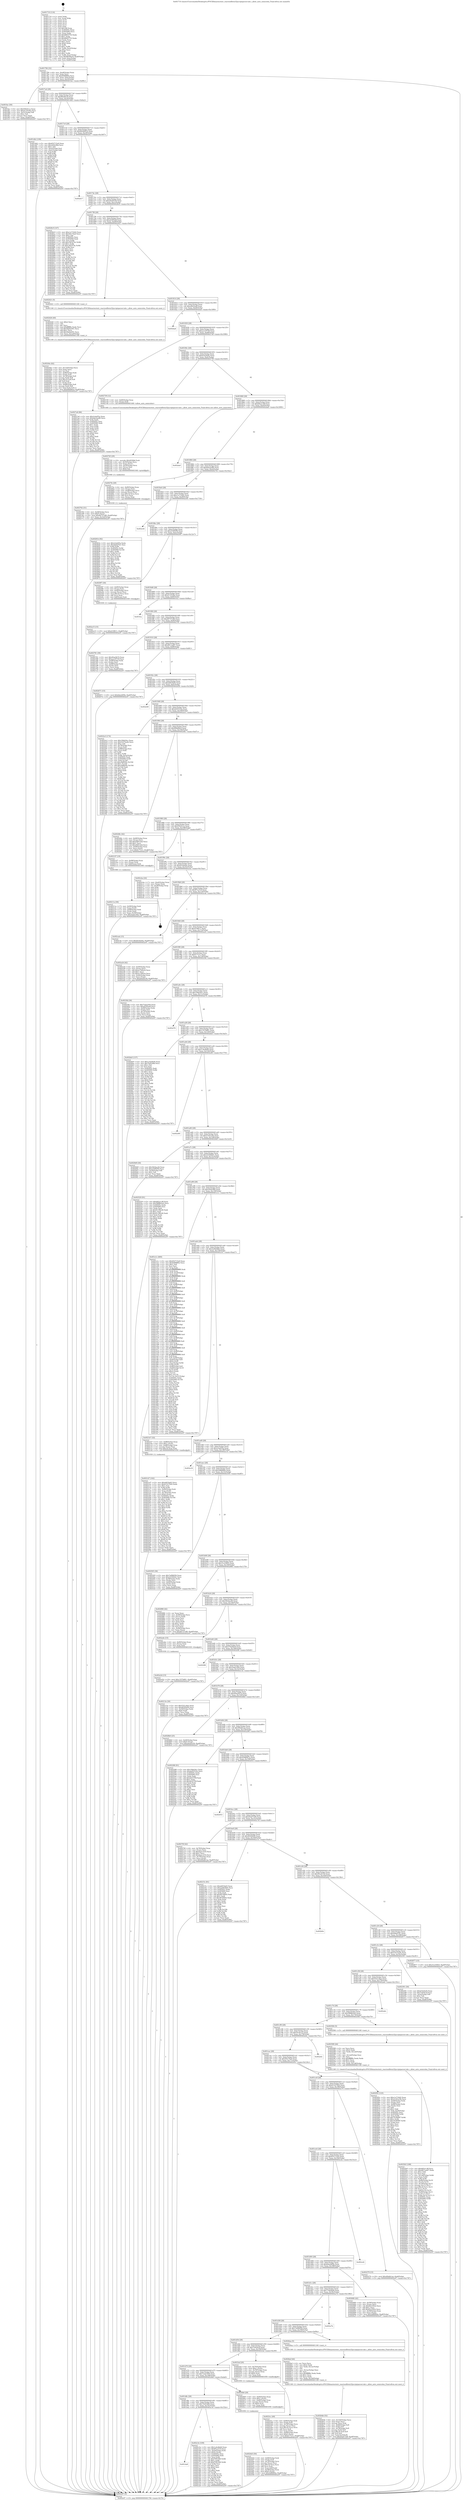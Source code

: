 digraph "0x401710" {
  label = "0x401710 (/mnt/c/Users/mathe/Desktop/tcc/POCII/binaries/extr_reactosdllwin32jscriptparser.tab.c_allow_auto_semicolon_Final-ollvm.out::main(0))"
  labelloc = "t"
  node[shape=record]

  Entry [label="",width=0.3,height=0.3,shape=circle,fillcolor=black,style=filled]
  "0x401784" [label="{
     0x401784 [32]\l
     | [instrs]\l
     &nbsp;&nbsp;0x401784 \<+6\>: mov -0xa8(%rbp),%eax\l
     &nbsp;&nbsp;0x40178a \<+2\>: mov %eax,%ecx\l
     &nbsp;&nbsp;0x40178c \<+6\>: sub $0x83688f02,%ecx\l
     &nbsp;&nbsp;0x401792 \<+6\>: mov %eax,-0xbc(%rbp)\l
     &nbsp;&nbsp;0x401798 \<+6\>: mov %ecx,-0xc0(%rbp)\l
     &nbsp;&nbsp;0x40179e \<+6\>: je 0000000000401fac \<main+0x89c\>\l
  }"]
  "0x401fac" [label="{
     0x401fac [30]\l
     | [instrs]\l
     &nbsp;&nbsp;0x401fac \<+5\>: mov $0xf39241ca,%eax\l
     &nbsp;&nbsp;0x401fb1 \<+5\>: mov $0xd1191fda,%ecx\l
     &nbsp;&nbsp;0x401fb6 \<+3\>: mov -0x31(%rbp),%dl\l
     &nbsp;&nbsp;0x401fb9 \<+3\>: test $0x1,%dl\l
     &nbsp;&nbsp;0x401fbc \<+3\>: cmovne %ecx,%eax\l
     &nbsp;&nbsp;0x401fbf \<+6\>: mov %eax,-0xa8(%rbp)\l
     &nbsp;&nbsp;0x401fc5 \<+5\>: jmp 0000000000402e97 \<main+0x1787\>\l
  }"]
  "0x4017a4" [label="{
     0x4017a4 [28]\l
     | [instrs]\l
     &nbsp;&nbsp;0x4017a4 \<+5\>: jmp 00000000004017a9 \<main+0x99\>\l
     &nbsp;&nbsp;0x4017a9 \<+6\>: mov -0xbc(%rbp),%eax\l
     &nbsp;&nbsp;0x4017af \<+5\>: sub $0x86ef0ec8,%eax\l
     &nbsp;&nbsp;0x4017b4 \<+6\>: mov %eax,-0xc4(%rbp)\l
     &nbsp;&nbsp;0x4017ba \<+6\>: je 0000000000401db2 \<main+0x6a2\>\l
  }"]
  Exit [label="",width=0.3,height=0.3,shape=circle,fillcolor=black,style=filled,peripheries=2]
  "0x401db2" [label="{
     0x401db2 [106]\l
     | [instrs]\l
     &nbsp;&nbsp;0x401db2 \<+5\>: mov $0x652715e9,%eax\l
     &nbsp;&nbsp;0x401db7 \<+5\>: mov $0x242fc99d,%ecx\l
     &nbsp;&nbsp;0x401dbc \<+2\>: mov $0x1,%dl\l
     &nbsp;&nbsp;0x401dbe \<+7\>: mov -0xa2(%rbp),%sil\l
     &nbsp;&nbsp;0x401dc5 \<+7\>: mov -0xa1(%rbp),%dil\l
     &nbsp;&nbsp;0x401dcc \<+3\>: mov %sil,%r8b\l
     &nbsp;&nbsp;0x401dcf \<+4\>: xor $0xff,%r8b\l
     &nbsp;&nbsp;0x401dd3 \<+3\>: mov %dil,%r9b\l
     &nbsp;&nbsp;0x401dd6 \<+4\>: xor $0xff,%r9b\l
     &nbsp;&nbsp;0x401dda \<+3\>: xor $0x1,%dl\l
     &nbsp;&nbsp;0x401ddd \<+3\>: mov %r8b,%r10b\l
     &nbsp;&nbsp;0x401de0 \<+4\>: and $0xff,%r10b\l
     &nbsp;&nbsp;0x401de4 \<+3\>: and %dl,%sil\l
     &nbsp;&nbsp;0x401de7 \<+3\>: mov %r9b,%r11b\l
     &nbsp;&nbsp;0x401dea \<+4\>: and $0xff,%r11b\l
     &nbsp;&nbsp;0x401dee \<+3\>: and %dl,%dil\l
     &nbsp;&nbsp;0x401df1 \<+3\>: or %sil,%r10b\l
     &nbsp;&nbsp;0x401df4 \<+3\>: or %dil,%r11b\l
     &nbsp;&nbsp;0x401df7 \<+3\>: xor %r11b,%r10b\l
     &nbsp;&nbsp;0x401dfa \<+3\>: or %r9b,%r8b\l
     &nbsp;&nbsp;0x401dfd \<+4\>: xor $0xff,%r8b\l
     &nbsp;&nbsp;0x401e01 \<+3\>: or $0x1,%dl\l
     &nbsp;&nbsp;0x401e04 \<+3\>: and %dl,%r8b\l
     &nbsp;&nbsp;0x401e07 \<+3\>: or %r8b,%r10b\l
     &nbsp;&nbsp;0x401e0a \<+4\>: test $0x1,%r10b\l
     &nbsp;&nbsp;0x401e0e \<+3\>: cmovne %ecx,%eax\l
     &nbsp;&nbsp;0x401e11 \<+6\>: mov %eax,-0xa8(%rbp)\l
     &nbsp;&nbsp;0x401e17 \<+5\>: jmp 0000000000402e97 \<main+0x1787\>\l
  }"]
  "0x4017c0" [label="{
     0x4017c0 [28]\l
     | [instrs]\l
     &nbsp;&nbsp;0x4017c0 \<+5\>: jmp 00000000004017c5 \<main+0xb5\>\l
     &nbsp;&nbsp;0x4017c5 \<+6\>: mov -0xbc(%rbp),%eax\l
     &nbsp;&nbsp;0x4017cb \<+5\>: sub $0x8d246914,%eax\l
     &nbsp;&nbsp;0x4017d0 \<+6\>: mov %eax,-0xc8(%rbp)\l
     &nbsp;&nbsp;0x4017d6 \<+6\>: je 0000000000402d17 \<main+0x1607\>\l
  }"]
  "0x402e97" [label="{
     0x402e97 [5]\l
     | [instrs]\l
     &nbsp;&nbsp;0x402e97 \<+5\>: jmp 0000000000401784 \<main+0x74\>\l
  }"]
  "0x401710" [label="{
     0x401710 [116]\l
     | [instrs]\l
     &nbsp;&nbsp;0x401710 \<+1\>: push %rbp\l
     &nbsp;&nbsp;0x401711 \<+3\>: mov %rsp,%rbp\l
     &nbsp;&nbsp;0x401714 \<+2\>: push %r15\l
     &nbsp;&nbsp;0x401716 \<+2\>: push %r14\l
     &nbsp;&nbsp;0x401718 \<+2\>: push %r13\l
     &nbsp;&nbsp;0x40171a \<+2\>: push %r12\l
     &nbsp;&nbsp;0x40171c \<+1\>: push %rbx\l
     &nbsp;&nbsp;0x40171d \<+7\>: sub $0x1b8,%rsp\l
     &nbsp;&nbsp;0x401724 \<+7\>: mov 0x40505c,%eax\l
     &nbsp;&nbsp;0x40172b \<+7\>: mov 0x405060,%ecx\l
     &nbsp;&nbsp;0x401732 \<+2\>: mov %eax,%edx\l
     &nbsp;&nbsp;0x401734 \<+6\>: add $0x6f643753,%edx\l
     &nbsp;&nbsp;0x40173a \<+3\>: sub $0x1,%edx\l
     &nbsp;&nbsp;0x40173d \<+6\>: sub $0x6f643753,%edx\l
     &nbsp;&nbsp;0x401743 \<+3\>: imul %edx,%eax\l
     &nbsp;&nbsp;0x401746 \<+3\>: and $0x1,%eax\l
     &nbsp;&nbsp;0x401749 \<+3\>: cmp $0x0,%eax\l
     &nbsp;&nbsp;0x40174c \<+4\>: sete %r8b\l
     &nbsp;&nbsp;0x401750 \<+4\>: and $0x1,%r8b\l
     &nbsp;&nbsp;0x401754 \<+7\>: mov %r8b,-0xa2(%rbp)\l
     &nbsp;&nbsp;0x40175b \<+3\>: cmp $0xa,%ecx\l
     &nbsp;&nbsp;0x40175e \<+4\>: setl %r8b\l
     &nbsp;&nbsp;0x401762 \<+4\>: and $0x1,%r8b\l
     &nbsp;&nbsp;0x401766 \<+7\>: mov %r8b,-0xa1(%rbp)\l
     &nbsp;&nbsp;0x40176d \<+10\>: movl $0x86ef0ec8,-0xa8(%rbp)\l
     &nbsp;&nbsp;0x401777 \<+6\>: mov %edi,-0xac(%rbp)\l
     &nbsp;&nbsp;0x40177d \<+7\>: mov %rsi,-0xb8(%rbp)\l
  }"]
  "0x401da8" [label="{
     0x401da8\l
  }", style=dashed]
  "0x402d17" [label="{
     0x402d17\l
  }", style=dashed]
  "0x4017dc" [label="{
     0x4017dc [28]\l
     | [instrs]\l
     &nbsp;&nbsp;0x4017dc \<+5\>: jmp 00000000004017e1 \<main+0xd1\>\l
     &nbsp;&nbsp;0x4017e1 \<+6\>: mov -0xbc(%rbp),%eax\l
     &nbsp;&nbsp;0x4017e7 \<+5\>: sub $0xa0ed5e34,%eax\l
     &nbsp;&nbsp;0x4017ec \<+6\>: mov %eax,-0xcc(%rbp)\l
     &nbsp;&nbsp;0x4017f2 \<+6\>: je 00000000004028c9 \<main+0x11b9\>\l
  }"]
  "0x402c3e" [label="{
     0x402c3e [109]\l
     | [instrs]\l
     &nbsp;&nbsp;0x402c3e \<+5\>: mov $0x1c4e4bd4,%eax\l
     &nbsp;&nbsp;0x402c43 \<+5\>: mov $0xff7ac519,%ecx\l
     &nbsp;&nbsp;0x402c48 \<+7\>: mov -0xa0(%rbp),%rdx\l
     &nbsp;&nbsp;0x402c4f \<+6\>: movl $0x0,(%rdx)\l
     &nbsp;&nbsp;0x402c55 \<+7\>: mov 0x40505c,%esi\l
     &nbsp;&nbsp;0x402c5c \<+7\>: mov 0x405060,%edi\l
     &nbsp;&nbsp;0x402c63 \<+3\>: mov %esi,%r8d\l
     &nbsp;&nbsp;0x402c66 \<+7\>: sub $0xf7f91940,%r8d\l
     &nbsp;&nbsp;0x402c6d \<+4\>: sub $0x1,%r8d\l
     &nbsp;&nbsp;0x402c71 \<+7\>: add $0xf7f91940,%r8d\l
     &nbsp;&nbsp;0x402c78 \<+4\>: imul %r8d,%esi\l
     &nbsp;&nbsp;0x402c7c \<+3\>: and $0x1,%esi\l
     &nbsp;&nbsp;0x402c7f \<+3\>: cmp $0x0,%esi\l
     &nbsp;&nbsp;0x402c82 \<+4\>: sete %r9b\l
     &nbsp;&nbsp;0x402c86 \<+3\>: cmp $0xa,%edi\l
     &nbsp;&nbsp;0x402c89 \<+4\>: setl %r10b\l
     &nbsp;&nbsp;0x402c8d \<+3\>: mov %r9b,%r11b\l
     &nbsp;&nbsp;0x402c90 \<+3\>: and %r10b,%r11b\l
     &nbsp;&nbsp;0x402c93 \<+3\>: xor %r10b,%r9b\l
     &nbsp;&nbsp;0x402c96 \<+3\>: or %r9b,%r11b\l
     &nbsp;&nbsp;0x402c99 \<+4\>: test $0x1,%r11b\l
     &nbsp;&nbsp;0x402c9d \<+3\>: cmovne %ecx,%eax\l
     &nbsp;&nbsp;0x402ca0 \<+6\>: mov %eax,-0xa8(%rbp)\l
     &nbsp;&nbsp;0x402ca6 \<+5\>: jmp 0000000000402e97 \<main+0x1787\>\l
  }"]
  "0x4028c9" [label="{
     0x4028c9 [147]\l
     | [instrs]\l
     &nbsp;&nbsp;0x4028c9 \<+5\>: mov $0xc1e716d2,%eax\l
     &nbsp;&nbsp;0x4028ce \<+5\>: mov $0x5f3c70a4,%ecx\l
     &nbsp;&nbsp;0x4028d3 \<+2\>: mov $0x1,%dl\l
     &nbsp;&nbsp;0x4028d5 \<+7\>: mov 0x40505c,%esi\l
     &nbsp;&nbsp;0x4028dc \<+7\>: mov 0x405060,%edi\l
     &nbsp;&nbsp;0x4028e3 \<+3\>: mov %esi,%r8d\l
     &nbsp;&nbsp;0x4028e6 \<+7\>: add $0xc58167dc,%r8d\l
     &nbsp;&nbsp;0x4028ed \<+4\>: sub $0x1,%r8d\l
     &nbsp;&nbsp;0x4028f1 \<+7\>: sub $0xc58167dc,%r8d\l
     &nbsp;&nbsp;0x4028f8 \<+4\>: imul %r8d,%esi\l
     &nbsp;&nbsp;0x4028fc \<+3\>: and $0x1,%esi\l
     &nbsp;&nbsp;0x4028ff \<+3\>: cmp $0x0,%esi\l
     &nbsp;&nbsp;0x402902 \<+4\>: sete %r9b\l
     &nbsp;&nbsp;0x402906 \<+3\>: cmp $0xa,%edi\l
     &nbsp;&nbsp;0x402909 \<+4\>: setl %r10b\l
     &nbsp;&nbsp;0x40290d \<+3\>: mov %r9b,%r11b\l
     &nbsp;&nbsp;0x402910 \<+4\>: xor $0xff,%r11b\l
     &nbsp;&nbsp;0x402914 \<+3\>: mov %r10b,%bl\l
     &nbsp;&nbsp;0x402917 \<+3\>: xor $0xff,%bl\l
     &nbsp;&nbsp;0x40291a \<+3\>: xor $0x1,%dl\l
     &nbsp;&nbsp;0x40291d \<+3\>: mov %r11b,%r14b\l
     &nbsp;&nbsp;0x402920 \<+4\>: and $0xff,%r14b\l
     &nbsp;&nbsp;0x402924 \<+3\>: and %dl,%r9b\l
     &nbsp;&nbsp;0x402927 \<+3\>: mov %bl,%r15b\l
     &nbsp;&nbsp;0x40292a \<+4\>: and $0xff,%r15b\l
     &nbsp;&nbsp;0x40292e \<+3\>: and %dl,%r10b\l
     &nbsp;&nbsp;0x402931 \<+3\>: or %r9b,%r14b\l
     &nbsp;&nbsp;0x402934 \<+3\>: or %r10b,%r15b\l
     &nbsp;&nbsp;0x402937 \<+3\>: xor %r15b,%r14b\l
     &nbsp;&nbsp;0x40293a \<+3\>: or %bl,%r11b\l
     &nbsp;&nbsp;0x40293d \<+4\>: xor $0xff,%r11b\l
     &nbsp;&nbsp;0x402941 \<+3\>: or $0x1,%dl\l
     &nbsp;&nbsp;0x402944 \<+3\>: and %dl,%r11b\l
     &nbsp;&nbsp;0x402947 \<+3\>: or %r11b,%r14b\l
     &nbsp;&nbsp;0x40294a \<+4\>: test $0x1,%r14b\l
     &nbsp;&nbsp;0x40294e \<+3\>: cmovne %ecx,%eax\l
     &nbsp;&nbsp;0x402951 \<+6\>: mov %eax,-0xa8(%rbp)\l
     &nbsp;&nbsp;0x402957 \<+5\>: jmp 0000000000402e97 \<main+0x1787\>\l
  }"]
  "0x4017f8" [label="{
     0x4017f8 [28]\l
     | [instrs]\l
     &nbsp;&nbsp;0x4017f8 \<+5\>: jmp 00000000004017fd \<main+0xed\>\l
     &nbsp;&nbsp;0x4017fd \<+6\>: mov -0xbc(%rbp),%eax\l
     &nbsp;&nbsp;0x401803 \<+5\>: sub $0xa4395a4f,%eax\l
     &nbsp;&nbsp;0x401808 \<+6\>: mov %eax,-0xd0(%rbp)\l
     &nbsp;&nbsp;0x40180e \<+6\>: je 0000000000402421 \<main+0xd11\>\l
  }"]
  "0x402a5d" [label="{
     0x402a5d [15]\l
     | [instrs]\l
     &nbsp;&nbsp;0x402a5d \<+10\>: movl $0x1357b801,-0xa8(%rbp)\l
     &nbsp;&nbsp;0x402a67 \<+5\>: jmp 0000000000402e97 \<main+0x1787\>\l
  }"]
  "0x402421" [label="{
     0x402421 [5]\l
     | [instrs]\l
     &nbsp;&nbsp;0x402421 \<+5\>: call 0000000000401160 \<next_i\>\l
     | [calls]\l
     &nbsp;&nbsp;0x401160 \{1\} (/mnt/c/Users/mathe/Desktop/tcc/POCII/binaries/extr_reactosdllwin32jscriptparser.tab.c_allow_auto_semicolon_Final-ollvm.out::next_i)\l
  }"]
  "0x401814" [label="{
     0x401814 [28]\l
     | [instrs]\l
     &nbsp;&nbsp;0x401814 \<+5\>: jmp 0000000000401819 \<main+0x109\>\l
     &nbsp;&nbsp;0x401819 \<+6\>: mov -0xbc(%rbp),%eax\l
     &nbsp;&nbsp;0x40181f \<+5\>: sub $0xa9b52adf,%eax\l
     &nbsp;&nbsp;0x401824 \<+6\>: mov %eax,-0xd4(%rbp)\l
     &nbsp;&nbsp;0x40182a \<+6\>: je 0000000000402ba6 \<main+0x1496\>\l
  }"]
  "0x402a15" [label="{
     0x402a15 [15]\l
     | [instrs]\l
     &nbsp;&nbsp;0x402a15 \<+10\>: movl $0xd10f611,-0xa8(%rbp)\l
     &nbsp;&nbsp;0x402a1f \<+5\>: jmp 0000000000402e97 \<main+0x1787\>\l
  }"]
  "0x402ba6" [label="{
     0x402ba6\l
  }", style=dashed]
  "0x401830" [label="{
     0x401830 [28]\l
     | [instrs]\l
     &nbsp;&nbsp;0x401830 \<+5\>: jmp 0000000000401835 \<main+0x125\>\l
     &nbsp;&nbsp;0x401835 \<+6\>: mov -0xbc(%rbp),%eax\l
     &nbsp;&nbsp;0x40183b \<+5\>: sub $0xace18729,%eax\l
     &nbsp;&nbsp;0x401840 \<+6\>: mov %eax,-0xd8(%rbp)\l
     &nbsp;&nbsp;0x401846 \<+6\>: je 00000000004027a8 \<main+0x1098\>\l
  }"]
  "0x40281b" [label="{
     0x40281b [92]\l
     | [instrs]\l
     &nbsp;&nbsp;0x40281b \<+5\>: mov $0x2cfad55a,%edx\l
     &nbsp;&nbsp;0x402820 \<+5\>: mov $0x4ddef7d1,%esi\l
     &nbsp;&nbsp;0x402825 \<+3\>: xor %r8d,%r8d\l
     &nbsp;&nbsp;0x402828 \<+8\>: mov 0x40505c,%r9d\l
     &nbsp;&nbsp;0x402830 \<+8\>: mov 0x405060,%r10d\l
     &nbsp;&nbsp;0x402838 \<+4\>: sub $0x1,%r8d\l
     &nbsp;&nbsp;0x40283c \<+3\>: mov %r9d,%r11d\l
     &nbsp;&nbsp;0x40283f \<+3\>: add %r8d,%r11d\l
     &nbsp;&nbsp;0x402842 \<+4\>: imul %r11d,%r9d\l
     &nbsp;&nbsp;0x402846 \<+4\>: and $0x1,%r9d\l
     &nbsp;&nbsp;0x40284a \<+4\>: cmp $0x0,%r9d\l
     &nbsp;&nbsp;0x40284e \<+3\>: sete %bl\l
     &nbsp;&nbsp;0x402851 \<+4\>: cmp $0xa,%r10d\l
     &nbsp;&nbsp;0x402855 \<+4\>: setl %r14b\l
     &nbsp;&nbsp;0x402859 \<+3\>: mov %bl,%r15b\l
     &nbsp;&nbsp;0x40285c \<+3\>: and %r14b,%r15b\l
     &nbsp;&nbsp;0x40285f \<+3\>: xor %r14b,%bl\l
     &nbsp;&nbsp;0x402862 \<+3\>: or %bl,%r15b\l
     &nbsp;&nbsp;0x402865 \<+4\>: test $0x1,%r15b\l
     &nbsp;&nbsp;0x402869 \<+3\>: cmovne %esi,%edx\l
     &nbsp;&nbsp;0x40286c \<+6\>: mov %edx,-0xa8(%rbp)\l
     &nbsp;&nbsp;0x402872 \<+5\>: jmp 0000000000402e97 \<main+0x1787\>\l
  }"]
  "0x4027a8" [label="{
     0x4027a8 [86]\l
     | [instrs]\l
     &nbsp;&nbsp;0x4027a8 \<+5\>: mov $0x2cfad55a,%eax\l
     &nbsp;&nbsp;0x4027ad \<+5\>: mov $0xbde2ae80,%ecx\l
     &nbsp;&nbsp;0x4027b2 \<+2\>: xor %edx,%edx\l
     &nbsp;&nbsp;0x4027b4 \<+7\>: mov 0x40505c,%esi\l
     &nbsp;&nbsp;0x4027bb \<+7\>: mov 0x405060,%edi\l
     &nbsp;&nbsp;0x4027c2 \<+3\>: sub $0x1,%edx\l
     &nbsp;&nbsp;0x4027c5 \<+3\>: mov %esi,%r8d\l
     &nbsp;&nbsp;0x4027c8 \<+3\>: add %edx,%r8d\l
     &nbsp;&nbsp;0x4027cb \<+4\>: imul %r8d,%esi\l
     &nbsp;&nbsp;0x4027cf \<+3\>: and $0x1,%esi\l
     &nbsp;&nbsp;0x4027d2 \<+3\>: cmp $0x0,%esi\l
     &nbsp;&nbsp;0x4027d5 \<+4\>: sete %r9b\l
     &nbsp;&nbsp;0x4027d9 \<+3\>: cmp $0xa,%edi\l
     &nbsp;&nbsp;0x4027dc \<+4\>: setl %r10b\l
     &nbsp;&nbsp;0x4027e0 \<+3\>: mov %r9b,%r11b\l
     &nbsp;&nbsp;0x4027e3 \<+3\>: and %r10b,%r11b\l
     &nbsp;&nbsp;0x4027e6 \<+3\>: xor %r10b,%r9b\l
     &nbsp;&nbsp;0x4027e9 \<+3\>: or %r9b,%r11b\l
     &nbsp;&nbsp;0x4027ec \<+4\>: test $0x1,%r11b\l
     &nbsp;&nbsp;0x4027f0 \<+3\>: cmovne %ecx,%eax\l
     &nbsp;&nbsp;0x4027f3 \<+6\>: mov %eax,-0xa8(%rbp)\l
     &nbsp;&nbsp;0x4027f9 \<+5\>: jmp 0000000000402e97 \<main+0x1787\>\l
  }"]
  "0x40184c" [label="{
     0x40184c [28]\l
     | [instrs]\l
     &nbsp;&nbsp;0x40184c \<+5\>: jmp 0000000000401851 \<main+0x141\>\l
     &nbsp;&nbsp;0x401851 \<+6\>: mov -0xbc(%rbp),%eax\l
     &nbsp;&nbsp;0x401857 \<+5\>: sub $0xb3224af2,%eax\l
     &nbsp;&nbsp;0x40185c \<+6\>: mov %eax,-0xdc(%rbp)\l
     &nbsp;&nbsp;0x401862 \<+6\>: je 0000000000402739 \<main+0x1029\>\l
  }"]
  "0x402762" [label="{
     0x402762 [31]\l
     | [instrs]\l
     &nbsp;&nbsp;0x402762 \<+4\>: mov -0x48(%rbp),%rcx\l
     &nbsp;&nbsp;0x402766 \<+6\>: movl $0x0,(%rcx)\l
     &nbsp;&nbsp;0x40276c \<+10\>: movl $0xd6757e46,-0xa8(%rbp)\l
     &nbsp;&nbsp;0x402776 \<+6\>: mov %eax,-0x1b4(%rbp)\l
     &nbsp;&nbsp;0x40277c \<+5\>: jmp 0000000000402e97 \<main+0x1787\>\l
  }"]
  "0x402739" [label="{
     0x402739 [12]\l
     | [instrs]\l
     &nbsp;&nbsp;0x402739 \<+4\>: mov -0x80(%rbp),%rax\l
     &nbsp;&nbsp;0x40273d \<+3\>: mov (%rax),%rdi\l
     &nbsp;&nbsp;0x402740 \<+5\>: call 0000000000401440 \<allow_auto_semicolon\>\l
     | [calls]\l
     &nbsp;&nbsp;0x401440 \{1\} (/mnt/c/Users/mathe/Desktop/tcc/POCII/binaries/extr_reactosdllwin32jscriptparser.tab.c_allow_auto_semicolon_Final-ollvm.out::allow_auto_semicolon)\l
  }"]
  "0x401868" [label="{
     0x401868 [28]\l
     | [instrs]\l
     &nbsp;&nbsp;0x401868 \<+5\>: jmp 000000000040186d \<main+0x15d\>\l
     &nbsp;&nbsp;0x40186d \<+6\>: mov -0xbc(%rbp),%eax\l
     &nbsp;&nbsp;0x401873 \<+5\>: sub $0xb82a1c8f,%eax\l
     &nbsp;&nbsp;0x401878 \<+6\>: mov %eax,-0xe0(%rbp)\l
     &nbsp;&nbsp;0x40187e \<+6\>: je 0000000000402da0 \<main+0x1690\>\l
  }"]
  "0x402745" [label="{
     0x402745 [29]\l
     | [instrs]\l
     &nbsp;&nbsp;0x402745 \<+10\>: movabs $0x4030b6,%rdi\l
     &nbsp;&nbsp;0x40274f \<+4\>: mov -0x50(%rbp),%rcx\l
     &nbsp;&nbsp;0x402753 \<+2\>: mov %eax,(%rcx)\l
     &nbsp;&nbsp;0x402755 \<+4\>: mov -0x50(%rbp),%rcx\l
     &nbsp;&nbsp;0x402759 \<+2\>: mov (%rcx),%esi\l
     &nbsp;&nbsp;0x40275b \<+2\>: mov $0x0,%al\l
     &nbsp;&nbsp;0x40275d \<+5\>: call 0000000000401040 \<printf@plt\>\l
     | [calls]\l
     &nbsp;&nbsp;0x401040 \{1\} (unknown)\l
  }"]
  "0x402da0" [label="{
     0x402da0\l
  }", style=dashed]
  "0x401884" [label="{
     0x401884 [28]\l
     | [instrs]\l
     &nbsp;&nbsp;0x401884 \<+5\>: jmp 0000000000401889 \<main+0x179\>\l
     &nbsp;&nbsp;0x401889 \<+6\>: mov -0xbc(%rbp),%eax\l
     &nbsp;&nbsp;0x40188f \<+5\>: sub $0xbde2ae80,%eax\l
     &nbsp;&nbsp;0x401894 \<+6\>: mov %eax,-0xe4(%rbp)\l
     &nbsp;&nbsp;0x40189a \<+6\>: je 00000000004027fe \<main+0x10ee\>\l
  }"]
  "0x4026db" [label="{
     0x4026db [52]\l
     | [instrs]\l
     &nbsp;&nbsp;0x4026db \<+6\>: mov -0x1b0(%rbp),%ecx\l
     &nbsp;&nbsp;0x4026e1 \<+3\>: imul %eax,%ecx\l
     &nbsp;&nbsp;0x4026e4 \<+3\>: movslq %ecx,%rdi\l
     &nbsp;&nbsp;0x4026e7 \<+4\>: mov -0x80(%rbp),%r8\l
     &nbsp;&nbsp;0x4026eb \<+3\>: mov (%r8),%r8\l
     &nbsp;&nbsp;0x4026ee \<+4\>: mov -0x78(%rbp),%r9\l
     &nbsp;&nbsp;0x4026f2 \<+3\>: movslq (%r9),%r9\l
     &nbsp;&nbsp;0x4026f5 \<+4\>: imul $0x18,%r9,%r9\l
     &nbsp;&nbsp;0x4026f9 \<+3\>: add %r9,%r8\l
     &nbsp;&nbsp;0x4026fc \<+4\>: mov %rdi,0x10(%r8)\l
     &nbsp;&nbsp;0x402700 \<+10\>: movl $0x45a071b8,-0xa8(%rbp)\l
     &nbsp;&nbsp;0x40270a \<+5\>: jmp 0000000000402e97 \<main+0x1787\>\l
  }"]
  "0x4027fe" [label="{
     0x4027fe [29]\l
     | [instrs]\l
     &nbsp;&nbsp;0x4027fe \<+4\>: mov -0x80(%rbp),%rax\l
     &nbsp;&nbsp;0x402802 \<+3\>: mov (%rax),%rax\l
     &nbsp;&nbsp;0x402805 \<+4\>: mov -0x48(%rbp),%rcx\l
     &nbsp;&nbsp;0x402809 \<+3\>: movslq (%rcx),%rcx\l
     &nbsp;&nbsp;0x40280c \<+4\>: imul $0x18,%rcx,%rcx\l
     &nbsp;&nbsp;0x402810 \<+3\>: add %rcx,%rax\l
     &nbsp;&nbsp;0x402813 \<+3\>: mov (%rax),%rdi\l
     &nbsp;&nbsp;0x402816 \<+5\>: call 0000000000401030 \<free@plt\>\l
     | [calls]\l
     &nbsp;&nbsp;0x401030 \{1\} (unknown)\l
  }"]
  "0x4018a0" [label="{
     0x4018a0 [28]\l
     | [instrs]\l
     &nbsp;&nbsp;0x4018a0 \<+5\>: jmp 00000000004018a5 \<main+0x195\>\l
     &nbsp;&nbsp;0x4018a5 \<+6\>: mov -0xbc(%rbp),%eax\l
     &nbsp;&nbsp;0x4018ab \<+5\>: sub $0xc1e716d2,%eax\l
     &nbsp;&nbsp;0x4018b0 \<+6\>: mov %eax,-0xe8(%rbp)\l
     &nbsp;&nbsp;0x4018b6 \<+6\>: je 0000000000402e44 \<main+0x1734\>\l
  }"]
  "0x4026af" [label="{
     0x4026af [44]\l
     | [instrs]\l
     &nbsp;&nbsp;0x4026af \<+2\>: xor %ecx,%ecx\l
     &nbsp;&nbsp;0x4026b1 \<+5\>: mov $0x2,%edx\l
     &nbsp;&nbsp;0x4026b6 \<+6\>: mov %edx,-0x1ac(%rbp)\l
     &nbsp;&nbsp;0x4026bc \<+1\>: cltd\l
     &nbsp;&nbsp;0x4026bd \<+6\>: mov -0x1ac(%rbp),%esi\l
     &nbsp;&nbsp;0x4026c3 \<+2\>: idiv %esi\l
     &nbsp;&nbsp;0x4026c5 \<+6\>: imul $0xfffffffe,%edx,%edx\l
     &nbsp;&nbsp;0x4026cb \<+3\>: sub $0x1,%ecx\l
     &nbsp;&nbsp;0x4026ce \<+2\>: sub %ecx,%edx\l
     &nbsp;&nbsp;0x4026d0 \<+6\>: mov %edx,-0x1b0(%rbp)\l
     &nbsp;&nbsp;0x4026d6 \<+5\>: call 0000000000401160 \<next_i\>\l
     | [calls]\l
     &nbsp;&nbsp;0x401160 \{1\} (/mnt/c/Users/mathe/Desktop/tcc/POCII/binaries/extr_reactosdllwin32jscriptparser.tab.c_allow_auto_semicolon_Final-ollvm.out::next_i)\l
  }"]
  "0x402e44" [label="{
     0x402e44\l
  }", style=dashed]
  "0x4018bc" [label="{
     0x4018bc [28]\l
     | [instrs]\l
     &nbsp;&nbsp;0x4018bc \<+5\>: jmp 00000000004018c1 \<main+0x1b1\>\l
     &nbsp;&nbsp;0x4018c1 \<+6\>: mov -0xbc(%rbp),%eax\l
     &nbsp;&nbsp;0x4018c7 \<+5\>: sub $0xcf189294,%eax\l
     &nbsp;&nbsp;0x4018cc \<+6\>: mov %eax,-0xec(%rbp)\l
     &nbsp;&nbsp;0x4018d2 \<+6\>: je 00000000004029f7 \<main+0x12e7\>\l
  }"]
  "0x4025b5" [label="{
     0x4025b5 [188]\l
     | [instrs]\l
     &nbsp;&nbsp;0x4025b5 \<+5\>: mov $0xb82a1c8f,%ecx\l
     &nbsp;&nbsp;0x4025ba \<+5\>: mov $0xd811ad47,%edx\l
     &nbsp;&nbsp;0x4025bf \<+3\>: mov $0x1,%dil\l
     &nbsp;&nbsp;0x4025c2 \<+2\>: xor %esi,%esi\l
     &nbsp;&nbsp;0x4025c4 \<+7\>: mov -0x1a8(%rbp),%r8d\l
     &nbsp;&nbsp;0x4025cb \<+4\>: imul %eax,%r8d\l
     &nbsp;&nbsp;0x4025cf \<+3\>: mov %r8b,%r9b\l
     &nbsp;&nbsp;0x4025d2 \<+4\>: mov -0x80(%rbp),%r10\l
     &nbsp;&nbsp;0x4025d6 \<+3\>: mov (%r10),%r10\l
     &nbsp;&nbsp;0x4025d9 \<+4\>: mov -0x78(%rbp),%r11\l
     &nbsp;&nbsp;0x4025dd \<+3\>: movslq (%r11),%r11\l
     &nbsp;&nbsp;0x4025e0 \<+4\>: imul $0x18,%r11,%r11\l
     &nbsp;&nbsp;0x4025e4 \<+3\>: add %r11,%r10\l
     &nbsp;&nbsp;0x4025e7 \<+4\>: mov 0x8(%r10),%r10\l
     &nbsp;&nbsp;0x4025eb \<+4\>: mov -0x58(%rbp),%r11\l
     &nbsp;&nbsp;0x4025ef \<+3\>: movslq (%r11),%r11\l
     &nbsp;&nbsp;0x4025f2 \<+4\>: mov %r9b,(%r10,%r11,1)\l
     &nbsp;&nbsp;0x4025f6 \<+7\>: mov 0x40505c,%eax\l
     &nbsp;&nbsp;0x4025fd \<+8\>: mov 0x405060,%r8d\l
     &nbsp;&nbsp;0x402605 \<+3\>: sub $0x1,%esi\l
     &nbsp;&nbsp;0x402608 \<+2\>: mov %eax,%ebx\l
     &nbsp;&nbsp;0x40260a \<+2\>: add %esi,%ebx\l
     &nbsp;&nbsp;0x40260c \<+3\>: imul %ebx,%eax\l
     &nbsp;&nbsp;0x40260f \<+3\>: and $0x1,%eax\l
     &nbsp;&nbsp;0x402612 \<+3\>: cmp $0x0,%eax\l
     &nbsp;&nbsp;0x402615 \<+4\>: sete %r9b\l
     &nbsp;&nbsp;0x402619 \<+4\>: cmp $0xa,%r8d\l
     &nbsp;&nbsp;0x40261d \<+4\>: setl %r14b\l
     &nbsp;&nbsp;0x402621 \<+3\>: mov %r9b,%r15b\l
     &nbsp;&nbsp;0x402624 \<+4\>: xor $0xff,%r15b\l
     &nbsp;&nbsp;0x402628 \<+3\>: mov %r14b,%r12b\l
     &nbsp;&nbsp;0x40262b \<+4\>: xor $0xff,%r12b\l
     &nbsp;&nbsp;0x40262f \<+4\>: xor $0x1,%dil\l
     &nbsp;&nbsp;0x402633 \<+3\>: mov %r15b,%r13b\l
     &nbsp;&nbsp;0x402636 \<+4\>: and $0xff,%r13b\l
     &nbsp;&nbsp;0x40263a \<+3\>: and %dil,%r9b\l
     &nbsp;&nbsp;0x40263d \<+3\>: mov %r12b,%al\l
     &nbsp;&nbsp;0x402640 \<+2\>: and $0xff,%al\l
     &nbsp;&nbsp;0x402642 \<+3\>: and %dil,%r14b\l
     &nbsp;&nbsp;0x402645 \<+3\>: or %r9b,%r13b\l
     &nbsp;&nbsp;0x402648 \<+3\>: or %r14b,%al\l
     &nbsp;&nbsp;0x40264b \<+3\>: xor %al,%r13b\l
     &nbsp;&nbsp;0x40264e \<+3\>: or %r12b,%r15b\l
     &nbsp;&nbsp;0x402651 \<+4\>: xor $0xff,%r15b\l
     &nbsp;&nbsp;0x402655 \<+4\>: or $0x1,%dil\l
     &nbsp;&nbsp;0x402659 \<+3\>: and %dil,%r15b\l
     &nbsp;&nbsp;0x40265c \<+3\>: or %r15b,%r13b\l
     &nbsp;&nbsp;0x40265f \<+4\>: test $0x1,%r13b\l
     &nbsp;&nbsp;0x402663 \<+3\>: cmovne %edx,%ecx\l
     &nbsp;&nbsp;0x402666 \<+6\>: mov %ecx,-0xa8(%rbp)\l
     &nbsp;&nbsp;0x40266c \<+5\>: jmp 0000000000402e97 \<main+0x1787\>\l
  }"]
  "0x4029f7" [label="{
     0x4029f7 [30]\l
     | [instrs]\l
     &nbsp;&nbsp;0x4029f7 \<+4\>: mov -0x80(%rbp),%rax\l
     &nbsp;&nbsp;0x4029fb \<+3\>: mov (%rax),%rax\l
     &nbsp;&nbsp;0x4029fe \<+4\>: mov -0x40(%rbp),%rcx\l
     &nbsp;&nbsp;0x402a02 \<+3\>: movslq (%rcx),%rcx\l
     &nbsp;&nbsp;0x402a05 \<+4\>: imul $0x18,%rcx,%rcx\l
     &nbsp;&nbsp;0x402a09 \<+3\>: add %rcx,%rax\l
     &nbsp;&nbsp;0x402a0c \<+4\>: mov 0x8(%rax),%rdi\l
     &nbsp;&nbsp;0x402a10 \<+5\>: call 0000000000401030 \<free@plt\>\l
     | [calls]\l
     &nbsp;&nbsp;0x401030 \{1\} (unknown)\l
  }"]
  "0x4018d8" [label="{
     0x4018d8 [28]\l
     | [instrs]\l
     &nbsp;&nbsp;0x4018d8 \<+5\>: jmp 00000000004018dd \<main+0x1cd\>\l
     &nbsp;&nbsp;0x4018dd \<+6\>: mov -0xbc(%rbp),%eax\l
     &nbsp;&nbsp;0x4018e3 \<+5\>: sub $0xd1191fda,%eax\l
     &nbsp;&nbsp;0x4018e8 \<+6\>: mov %eax,-0xf0(%rbp)\l
     &nbsp;&nbsp;0x4018ee \<+6\>: je 0000000000401fca \<main+0x8ba\>\l
  }"]
  "0x402589" [label="{
     0x402589 [44]\l
     | [instrs]\l
     &nbsp;&nbsp;0x402589 \<+2\>: xor %ecx,%ecx\l
     &nbsp;&nbsp;0x40258b \<+5\>: mov $0x2,%edx\l
     &nbsp;&nbsp;0x402590 \<+6\>: mov %edx,-0x1a4(%rbp)\l
     &nbsp;&nbsp;0x402596 \<+1\>: cltd\l
     &nbsp;&nbsp;0x402597 \<+6\>: mov -0x1a4(%rbp),%esi\l
     &nbsp;&nbsp;0x40259d \<+2\>: idiv %esi\l
     &nbsp;&nbsp;0x40259f \<+6\>: imul $0xfffffffe,%edx,%edx\l
     &nbsp;&nbsp;0x4025a5 \<+3\>: sub $0x1,%ecx\l
     &nbsp;&nbsp;0x4025a8 \<+2\>: sub %ecx,%edx\l
     &nbsp;&nbsp;0x4025aa \<+6\>: mov %edx,-0x1a8(%rbp)\l
     &nbsp;&nbsp;0x4025b0 \<+5\>: call 0000000000401160 \<next_i\>\l
     | [calls]\l
     &nbsp;&nbsp;0x401160 \{1\} (/mnt/c/Users/mathe/Desktop/tcc/POCII/binaries/extr_reactosdllwin32jscriptparser.tab.c_allow_auto_semicolon_Final-ollvm.out::next_i)\l
  }"]
  "0x401fca" [label="{
     0x401fca\l
  }", style=dashed]
  "0x4018f4" [label="{
     0x4018f4 [28]\l
     | [instrs]\l
     &nbsp;&nbsp;0x4018f4 \<+5\>: jmp 00000000004018f9 \<main+0x1e9\>\l
     &nbsp;&nbsp;0x4018f9 \<+6\>: mov -0xbc(%rbp),%eax\l
     &nbsp;&nbsp;0x4018ff \<+5\>: sub $0xd6757e46,%eax\l
     &nbsp;&nbsp;0x401904 \<+6\>: mov %eax,-0xf4(%rbp)\l
     &nbsp;&nbsp;0x40190a \<+6\>: je 0000000000402781 \<main+0x1071\>\l
  }"]
  "0x4024d3" [label="{
     0x4024d3 [50]\l
     | [instrs]\l
     &nbsp;&nbsp;0x4024d3 \<+4\>: mov -0x80(%rbp),%rdi\l
     &nbsp;&nbsp;0x4024d7 \<+3\>: mov (%rdi),%rdi\l
     &nbsp;&nbsp;0x4024da \<+4\>: mov -0x78(%rbp),%rcx\l
     &nbsp;&nbsp;0x4024de \<+3\>: movslq (%rcx),%rcx\l
     &nbsp;&nbsp;0x4024e1 \<+4\>: imul $0x18,%rcx,%rcx\l
     &nbsp;&nbsp;0x4024e5 \<+3\>: add %rcx,%rdi\l
     &nbsp;&nbsp;0x4024e8 \<+4\>: mov %rax,0x8(%rdi)\l
     &nbsp;&nbsp;0x4024ec \<+4\>: mov -0x58(%rbp),%rax\l
     &nbsp;&nbsp;0x4024f0 \<+6\>: movl $0x0,(%rax)\l
     &nbsp;&nbsp;0x4024f6 \<+10\>: movl $0x2df6684a,-0xa8(%rbp)\l
     &nbsp;&nbsp;0x402500 \<+5\>: jmp 0000000000402e97 \<main+0x1787\>\l
  }"]
  "0x402781" [label="{
     0x402781 [39]\l
     | [instrs]\l
     &nbsp;&nbsp;0x402781 \<+5\>: mov $0x40aa5b74,%eax\l
     &nbsp;&nbsp;0x402786 \<+5\>: mov $0xace18729,%ecx\l
     &nbsp;&nbsp;0x40278b \<+4\>: mov -0x48(%rbp),%rdx\l
     &nbsp;&nbsp;0x40278f \<+2\>: mov (%rdx),%esi\l
     &nbsp;&nbsp;0x402791 \<+7\>: mov -0x88(%rbp),%rdx\l
     &nbsp;&nbsp;0x402798 \<+2\>: cmp (%rdx),%esi\l
     &nbsp;&nbsp;0x40279a \<+3\>: cmovl %ecx,%eax\l
     &nbsp;&nbsp;0x40279d \<+6\>: mov %eax,-0xa8(%rbp)\l
     &nbsp;&nbsp;0x4027a3 \<+5\>: jmp 0000000000402e97 \<main+0x1787\>\l
  }"]
  "0x401910" [label="{
     0x401910 [28]\l
     | [instrs]\l
     &nbsp;&nbsp;0x401910 \<+5\>: jmp 0000000000401915 \<main+0x205\>\l
     &nbsp;&nbsp;0x401915 \<+6\>: mov -0xbc(%rbp),%eax\l
     &nbsp;&nbsp;0x40191b \<+5\>: sub $0xd811ad47,%eax\l
     &nbsp;&nbsp;0x401920 \<+6\>: mov %eax,-0xf8(%rbp)\l
     &nbsp;&nbsp;0x401926 \<+6\>: je 0000000000402671 \<main+0xf61\>\l
  }"]
  "0x401d8c" [label="{
     0x401d8c [28]\l
     | [instrs]\l
     &nbsp;&nbsp;0x401d8c \<+5\>: jmp 0000000000401d91 \<main+0x681\>\l
     &nbsp;&nbsp;0x401d91 \<+6\>: mov -0xbc(%rbp),%eax\l
     &nbsp;&nbsp;0x401d97 \<+5\>: sub $0x7fa91b8d,%eax\l
     &nbsp;&nbsp;0x401d9c \<+6\>: mov %eax,-0x19c(%rbp)\l
     &nbsp;&nbsp;0x401da2 \<+6\>: je 0000000000402c3e \<main+0x152e\>\l
  }"]
  "0x402671" [label="{
     0x402671 [15]\l
     | [instrs]\l
     &nbsp;&nbsp;0x402671 \<+10\>: movl $0x6da2d95b,-0xa8(%rbp)\l
     &nbsp;&nbsp;0x40267b \<+5\>: jmp 0000000000402e97 \<main+0x1787\>\l
  }"]
  "0x40192c" [label="{
     0x40192c [28]\l
     | [instrs]\l
     &nbsp;&nbsp;0x40192c \<+5\>: jmp 0000000000401931 \<main+0x221\>\l
     &nbsp;&nbsp;0x401931 \<+6\>: mov -0xbc(%rbp),%eax\l
     &nbsp;&nbsp;0x401937 \<+5\>: sub $0xddf19a63,%eax\l
     &nbsp;&nbsp;0x40193c \<+6\>: mov %eax,-0xfc(%rbp)\l
     &nbsp;&nbsp;0x401942 \<+6\>: je 0000000000402d38 \<main+0x1628\>\l
  }"]
  "0x4024b6" [label="{
     0x4024b6 [29]\l
     | [instrs]\l
     &nbsp;&nbsp;0x4024b6 \<+4\>: mov -0x60(%rbp),%rax\l
     &nbsp;&nbsp;0x4024ba \<+6\>: movl $0x1,(%rax)\l
     &nbsp;&nbsp;0x4024c0 \<+4\>: mov -0x60(%rbp),%rax\l
     &nbsp;&nbsp;0x4024c4 \<+3\>: movslq (%rax),%rax\l
     &nbsp;&nbsp;0x4024c7 \<+4\>: shl $0x0,%rax\l
     &nbsp;&nbsp;0x4024cb \<+3\>: mov %rax,%rdi\l
     &nbsp;&nbsp;0x4024ce \<+5\>: call 0000000000401050 \<malloc@plt\>\l
     | [calls]\l
     &nbsp;&nbsp;0x401050 \{1\} (unknown)\l
  }"]
  "0x402d38" [label="{
     0x402d38\l
  }", style=dashed]
  "0x401948" [label="{
     0x401948 [28]\l
     | [instrs]\l
     &nbsp;&nbsp;0x401948 \<+5\>: jmp 000000000040194d \<main+0x23d\>\l
     &nbsp;&nbsp;0x40194d \<+6\>: mov -0xbc(%rbp),%eax\l
     &nbsp;&nbsp;0x401953 \<+5\>: sub $0xde93310a,%eax\l
     &nbsp;&nbsp;0x401958 \<+6\>: mov %eax,-0x100(%rbp)\l
     &nbsp;&nbsp;0x40195e \<+6\>: je 00000000004022e3 \<main+0xbd3\>\l
  }"]
  "0x40244e" [label="{
     0x40244e [62]\l
     | [instrs]\l
     &nbsp;&nbsp;0x40244e \<+6\>: mov -0x1a0(%rbp),%ecx\l
     &nbsp;&nbsp;0x402454 \<+3\>: imul %eax,%ecx\l
     &nbsp;&nbsp;0x402457 \<+3\>: mov %cl,%sil\l
     &nbsp;&nbsp;0x40245a \<+4\>: mov -0x80(%rbp),%rdi\l
     &nbsp;&nbsp;0x40245e \<+3\>: mov (%rdi),%rdi\l
     &nbsp;&nbsp;0x402461 \<+4\>: mov -0x78(%rbp),%r8\l
     &nbsp;&nbsp;0x402465 \<+3\>: movslq (%r8),%r8\l
     &nbsp;&nbsp;0x402468 \<+4\>: imul $0x18,%r8,%r8\l
     &nbsp;&nbsp;0x40246c \<+3\>: add %r8,%rdi\l
     &nbsp;&nbsp;0x40246f \<+3\>: mov (%rdi),%rdi\l
     &nbsp;&nbsp;0x402472 \<+4\>: mov -0x68(%rbp),%r8\l
     &nbsp;&nbsp;0x402476 \<+3\>: movslq (%r8),%r8\l
     &nbsp;&nbsp;0x402479 \<+4\>: mov %sil,(%rdi,%r8,1)\l
     &nbsp;&nbsp;0x40247d \<+10\>: movl $0xf08d08cd,-0xa8(%rbp)\l
     &nbsp;&nbsp;0x402487 \<+5\>: jmp 0000000000402e97 \<main+0x1787\>\l
  }"]
  "0x4022e3" [label="{
     0x4022e3 [174]\l
     | [instrs]\l
     &nbsp;&nbsp;0x4022e3 \<+5\>: mov $0x10bb24cc,%eax\l
     &nbsp;&nbsp;0x4022e8 \<+5\>: mov $0x51b72a2b,%ecx\l
     &nbsp;&nbsp;0x4022ed \<+2\>: mov $0x1,%dl\l
     &nbsp;&nbsp;0x4022ef \<+4\>: mov -0x78(%rbp),%rsi\l
     &nbsp;&nbsp;0x4022f3 \<+2\>: mov (%rsi),%edi\l
     &nbsp;&nbsp;0x4022f5 \<+7\>: mov -0x88(%rbp),%rsi\l
     &nbsp;&nbsp;0x4022fc \<+2\>: cmp (%rsi),%edi\l
     &nbsp;&nbsp;0x4022fe \<+4\>: setl %r8b\l
     &nbsp;&nbsp;0x402302 \<+4\>: and $0x1,%r8b\l
     &nbsp;&nbsp;0x402306 \<+4\>: mov %r8b,-0x2a(%rbp)\l
     &nbsp;&nbsp;0x40230a \<+7\>: mov 0x40505c,%edi\l
     &nbsp;&nbsp;0x402311 \<+8\>: mov 0x405060,%r9d\l
     &nbsp;&nbsp;0x402319 \<+3\>: mov %edi,%r10d\l
     &nbsp;&nbsp;0x40231c \<+7\>: sub $0xc9df050c,%r10d\l
     &nbsp;&nbsp;0x402323 \<+4\>: sub $0x1,%r10d\l
     &nbsp;&nbsp;0x402327 \<+7\>: add $0xc9df050c,%r10d\l
     &nbsp;&nbsp;0x40232e \<+4\>: imul %r10d,%edi\l
     &nbsp;&nbsp;0x402332 \<+3\>: and $0x1,%edi\l
     &nbsp;&nbsp;0x402335 \<+3\>: cmp $0x0,%edi\l
     &nbsp;&nbsp;0x402338 \<+4\>: sete %r8b\l
     &nbsp;&nbsp;0x40233c \<+4\>: cmp $0xa,%r9d\l
     &nbsp;&nbsp;0x402340 \<+4\>: setl %r11b\l
     &nbsp;&nbsp;0x402344 \<+3\>: mov %r8b,%bl\l
     &nbsp;&nbsp;0x402347 \<+3\>: xor $0xff,%bl\l
     &nbsp;&nbsp;0x40234a \<+3\>: mov %r11b,%r14b\l
     &nbsp;&nbsp;0x40234d \<+4\>: xor $0xff,%r14b\l
     &nbsp;&nbsp;0x402351 \<+3\>: xor $0x0,%dl\l
     &nbsp;&nbsp;0x402354 \<+3\>: mov %bl,%r15b\l
     &nbsp;&nbsp;0x402357 \<+4\>: and $0x0,%r15b\l
     &nbsp;&nbsp;0x40235b \<+3\>: and %dl,%r8b\l
     &nbsp;&nbsp;0x40235e \<+3\>: mov %r14b,%r12b\l
     &nbsp;&nbsp;0x402361 \<+4\>: and $0x0,%r12b\l
     &nbsp;&nbsp;0x402365 \<+3\>: and %dl,%r11b\l
     &nbsp;&nbsp;0x402368 \<+3\>: or %r8b,%r15b\l
     &nbsp;&nbsp;0x40236b \<+3\>: or %r11b,%r12b\l
     &nbsp;&nbsp;0x40236e \<+3\>: xor %r12b,%r15b\l
     &nbsp;&nbsp;0x402371 \<+3\>: or %r14b,%bl\l
     &nbsp;&nbsp;0x402374 \<+3\>: xor $0xff,%bl\l
     &nbsp;&nbsp;0x402377 \<+3\>: or $0x0,%dl\l
     &nbsp;&nbsp;0x40237a \<+2\>: and %dl,%bl\l
     &nbsp;&nbsp;0x40237c \<+3\>: or %bl,%r15b\l
     &nbsp;&nbsp;0x40237f \<+4\>: test $0x1,%r15b\l
     &nbsp;&nbsp;0x402383 \<+3\>: cmovne %ecx,%eax\l
     &nbsp;&nbsp;0x402386 \<+6\>: mov %eax,-0xa8(%rbp)\l
     &nbsp;&nbsp;0x40238c \<+5\>: jmp 0000000000402e97 \<main+0x1787\>\l
  }"]
  "0x401964" [label="{
     0x401964 [28]\l
     | [instrs]\l
     &nbsp;&nbsp;0x401964 \<+5\>: jmp 0000000000401969 \<main+0x259\>\l
     &nbsp;&nbsp;0x401969 \<+6\>: mov -0xbc(%rbp),%eax\l
     &nbsp;&nbsp;0x40196f \<+5\>: sub $0xf08d08cd,%eax\l
     &nbsp;&nbsp;0x401974 \<+6\>: mov %eax,-0x104(%rbp)\l
     &nbsp;&nbsp;0x40197a \<+6\>: je 000000000040248c \<main+0xd7c\>\l
  }"]
  "0x402426" [label="{
     0x402426 [40]\l
     | [instrs]\l
     &nbsp;&nbsp;0x402426 \<+5\>: mov $0x2,%ecx\l
     &nbsp;&nbsp;0x40242b \<+1\>: cltd\l
     &nbsp;&nbsp;0x40242c \<+2\>: idiv %ecx\l
     &nbsp;&nbsp;0x40242e \<+6\>: imul $0xfffffffe,%edx,%ecx\l
     &nbsp;&nbsp;0x402434 \<+6\>: sub $0x5bb4a591,%ecx\l
     &nbsp;&nbsp;0x40243a \<+3\>: add $0x1,%ecx\l
     &nbsp;&nbsp;0x40243d \<+6\>: add $0x5bb4a591,%ecx\l
     &nbsp;&nbsp;0x402443 \<+6\>: mov %ecx,-0x1a0(%rbp)\l
     &nbsp;&nbsp;0x402449 \<+5\>: call 0000000000401160 \<next_i\>\l
     | [calls]\l
     &nbsp;&nbsp;0x401160 \{1\} (/mnt/c/Users/mathe/Desktop/tcc/POCII/binaries/extr_reactosdllwin32jscriptparser.tab.c_allow_auto_semicolon_Final-ollvm.out::next_i)\l
  }"]
  "0x40248c" [label="{
     0x40248c [42]\l
     | [instrs]\l
     &nbsp;&nbsp;0x40248c \<+4\>: mov -0x68(%rbp),%rax\l
     &nbsp;&nbsp;0x402490 \<+2\>: mov (%rax),%ecx\l
     &nbsp;&nbsp;0x402492 \<+6\>: add $0xef401ebd,%ecx\l
     &nbsp;&nbsp;0x402498 \<+3\>: add $0x1,%ecx\l
     &nbsp;&nbsp;0x40249b \<+6\>: sub $0xef401ebd,%ecx\l
     &nbsp;&nbsp;0x4024a1 \<+4\>: mov -0x68(%rbp),%rax\l
     &nbsp;&nbsp;0x4024a5 \<+2\>: mov %ecx,(%rax)\l
     &nbsp;&nbsp;0x4024a7 \<+10\>: movl $0xfc77e1c,-0xa8(%rbp)\l
     &nbsp;&nbsp;0x4024b1 \<+5\>: jmp 0000000000402e97 \<main+0x1787\>\l
  }"]
  "0x401980" [label="{
     0x401980 [28]\l
     | [instrs]\l
     &nbsp;&nbsp;0x401980 \<+5\>: jmp 0000000000401985 \<main+0x275\>\l
     &nbsp;&nbsp;0x401985 \<+6\>: mov -0xbc(%rbp),%eax\l
     &nbsp;&nbsp;0x40198b \<+5\>: sub $0xf39241ca,%eax\l
     &nbsp;&nbsp;0x401990 \<+6\>: mov %eax,-0x108(%rbp)\l
     &nbsp;&nbsp;0x401996 \<+6\>: je 0000000000402107 \<main+0x9f7\>\l
  }"]
  "0x4023cc" [label="{
     0x4023cc [49]\l
     | [instrs]\l
     &nbsp;&nbsp;0x4023cc \<+4\>: mov -0x80(%rbp),%rdi\l
     &nbsp;&nbsp;0x4023d0 \<+3\>: mov (%rdi),%rdi\l
     &nbsp;&nbsp;0x4023d3 \<+4\>: mov -0x78(%rbp),%rcx\l
     &nbsp;&nbsp;0x4023d7 \<+3\>: movslq (%rcx),%rcx\l
     &nbsp;&nbsp;0x4023da \<+4\>: imul $0x18,%rcx,%rcx\l
     &nbsp;&nbsp;0x4023de \<+3\>: add %rcx,%rdi\l
     &nbsp;&nbsp;0x4023e1 \<+3\>: mov %rax,(%rdi)\l
     &nbsp;&nbsp;0x4023e4 \<+4\>: mov -0x68(%rbp),%rax\l
     &nbsp;&nbsp;0x4023e8 \<+6\>: movl $0x0,(%rax)\l
     &nbsp;&nbsp;0x4023ee \<+10\>: movl $0xfc77e1c,-0xa8(%rbp)\l
     &nbsp;&nbsp;0x4023f8 \<+5\>: jmp 0000000000402e97 \<main+0x1787\>\l
  }"]
  "0x402107" [label="{
     0x402107 [19]\l
     | [instrs]\l
     &nbsp;&nbsp;0x402107 \<+7\>: mov -0x98(%rbp),%rax\l
     &nbsp;&nbsp;0x40210e \<+3\>: mov (%rax),%rax\l
     &nbsp;&nbsp;0x402111 \<+4\>: mov 0x8(%rax),%rdi\l
     &nbsp;&nbsp;0x402115 \<+5\>: call 0000000000401060 \<atoi@plt\>\l
     | [calls]\l
     &nbsp;&nbsp;0x401060 \{1\} (unknown)\l
  }"]
  "0x40199c" [label="{
     0x40199c [28]\l
     | [instrs]\l
     &nbsp;&nbsp;0x40199c \<+5\>: jmp 00000000004019a1 \<main+0x291\>\l
     &nbsp;&nbsp;0x4019a1 \<+6\>: mov -0xbc(%rbp),%eax\l
     &nbsp;&nbsp;0x4019a7 \<+5\>: sub $0xfd16eb4a,%eax\l
     &nbsp;&nbsp;0x4019ac \<+6\>: mov %eax,-0x10c(%rbp)\l
     &nbsp;&nbsp;0x4019b2 \<+6\>: je 0000000000402cba \<main+0x15aa\>\l
  }"]
  "0x401d70" [label="{
     0x401d70 [28]\l
     | [instrs]\l
     &nbsp;&nbsp;0x401d70 \<+5\>: jmp 0000000000401d75 \<main+0x665\>\l
     &nbsp;&nbsp;0x401d75 \<+6\>: mov -0xbc(%rbp),%eax\l
     &nbsp;&nbsp;0x401d7b \<+5\>: sub $0x7eab1930,%eax\l
     &nbsp;&nbsp;0x401d80 \<+6\>: mov %eax,-0x198(%rbp)\l
     &nbsp;&nbsp;0x401d86 \<+6\>: je 00000000004024b6 \<main+0xda6\>\l
  }"]
  "0x402cba" [label="{
     0x402cba [24]\l
     | [instrs]\l
     &nbsp;&nbsp;0x402cba \<+7\>: mov -0xa0(%rbp),%rax\l
     &nbsp;&nbsp;0x402cc1 \<+2\>: mov (%rax),%eax\l
     &nbsp;&nbsp;0x402cc3 \<+4\>: lea -0x28(%rbp),%rsp\l
     &nbsp;&nbsp;0x402cc7 \<+1\>: pop %rbx\l
     &nbsp;&nbsp;0x402cc8 \<+2\>: pop %r12\l
     &nbsp;&nbsp;0x402cca \<+2\>: pop %r13\l
     &nbsp;&nbsp;0x402ccc \<+2\>: pop %r14\l
     &nbsp;&nbsp;0x402cce \<+2\>: pop %r15\l
     &nbsp;&nbsp;0x402cd0 \<+1\>: pop %rbp\l
     &nbsp;&nbsp;0x402cd1 \<+1\>: ret\l
  }"]
  "0x4019b8" [label="{
     0x4019b8 [28]\l
     | [instrs]\l
     &nbsp;&nbsp;0x4019b8 \<+5\>: jmp 00000000004019bd \<main+0x2ad\>\l
     &nbsp;&nbsp;0x4019bd \<+6\>: mov -0xbc(%rbp),%eax\l
     &nbsp;&nbsp;0x4019c3 \<+5\>: sub $0xff7ac519,%eax\l
     &nbsp;&nbsp;0x4019c8 \<+6\>: mov %eax,-0x110(%rbp)\l
     &nbsp;&nbsp;0x4019ce \<+6\>: je 0000000000402cab \<main+0x159b\>\l
  }"]
  "0x4023af" [label="{
     0x4023af [29]\l
     | [instrs]\l
     &nbsp;&nbsp;0x4023af \<+4\>: mov -0x70(%rbp),%rax\l
     &nbsp;&nbsp;0x4023b3 \<+6\>: movl $0x1,(%rax)\l
     &nbsp;&nbsp;0x4023b9 \<+4\>: mov -0x70(%rbp),%rax\l
     &nbsp;&nbsp;0x4023bd \<+3\>: movslq (%rax),%rax\l
     &nbsp;&nbsp;0x4023c0 \<+4\>: shl $0x0,%rax\l
     &nbsp;&nbsp;0x4023c4 \<+3\>: mov %rax,%rdi\l
     &nbsp;&nbsp;0x4023c7 \<+5\>: call 0000000000401050 \<malloc@plt\>\l
     | [calls]\l
     &nbsp;&nbsp;0x401050 \{1\} (unknown)\l
  }"]
  "0x402cab" [label="{
     0x402cab [15]\l
     | [instrs]\l
     &nbsp;&nbsp;0x402cab \<+10\>: movl $0xfd16eb4a,-0xa8(%rbp)\l
     &nbsp;&nbsp;0x402cb5 \<+5\>: jmp 0000000000402e97 \<main+0x1787\>\l
  }"]
  "0x4019d4" [label="{
     0x4019d4 [28]\l
     | [instrs]\l
     &nbsp;&nbsp;0x4019d4 \<+5\>: jmp 00000000004019d9 \<main+0x2c9\>\l
     &nbsp;&nbsp;0x4019d9 \<+6\>: mov -0xbc(%rbp),%eax\l
     &nbsp;&nbsp;0x4019df \<+5\>: sub $0xd10f611,%eax\l
     &nbsp;&nbsp;0x4019e4 \<+6\>: mov %eax,-0x114(%rbp)\l
     &nbsp;&nbsp;0x4019ea \<+6\>: je 0000000000402a24 \<main+0x1314\>\l
  }"]
  "0x401d54" [label="{
     0x401d54 [28]\l
     | [instrs]\l
     &nbsp;&nbsp;0x401d54 \<+5\>: jmp 0000000000401d59 \<main+0x649\>\l
     &nbsp;&nbsp;0x401d59 \<+6\>: mov -0xbc(%rbp),%eax\l
     &nbsp;&nbsp;0x401d5f \<+5\>: sub $0x7e454cef,%eax\l
     &nbsp;&nbsp;0x401d64 \<+6\>: mov %eax,-0x194(%rbp)\l
     &nbsp;&nbsp;0x401d6a \<+6\>: je 00000000004023af \<main+0xc9f\>\l
  }"]
  "0x402a24" [label="{
     0x402a24 [42]\l
     | [instrs]\l
     &nbsp;&nbsp;0x402a24 \<+4\>: mov -0x40(%rbp),%rax\l
     &nbsp;&nbsp;0x402a28 \<+2\>: mov (%rax),%ecx\l
     &nbsp;&nbsp;0x402a2a \<+6\>: add $0xec7d0ecb,%ecx\l
     &nbsp;&nbsp;0x402a30 \<+3\>: add $0x1,%ecx\l
     &nbsp;&nbsp;0x402a33 \<+6\>: sub $0xec7d0ecb,%ecx\l
     &nbsp;&nbsp;0x402a39 \<+4\>: mov -0x40(%rbp),%rax\l
     &nbsp;&nbsp;0x402a3d \<+2\>: mov %ecx,(%rax)\l
     &nbsp;&nbsp;0x402a3f \<+10\>: movl $0xa0ed5e34,-0xa8(%rbp)\l
     &nbsp;&nbsp;0x402a49 \<+5\>: jmp 0000000000402e97 \<main+0x1787\>\l
  }"]
  "0x4019f0" [label="{
     0x4019f0 [28]\l
     | [instrs]\l
     &nbsp;&nbsp;0x4019f0 \<+5\>: jmp 00000000004019f5 \<main+0x2e5\>\l
     &nbsp;&nbsp;0x4019f5 \<+6\>: mov -0xbc(%rbp),%eax\l
     &nbsp;&nbsp;0x4019fb \<+5\>: sub $0xfc77e1c,%eax\l
     &nbsp;&nbsp;0x401a00 \<+6\>: mov %eax,-0x118(%rbp)\l
     &nbsp;&nbsp;0x401a06 \<+6\>: je 00000000004023fd \<main+0xced\>\l
  }"]
  "0x4026aa" [label="{
     0x4026aa [5]\l
     | [instrs]\l
     &nbsp;&nbsp;0x4026aa \<+5\>: call 0000000000401160 \<next_i\>\l
     | [calls]\l
     &nbsp;&nbsp;0x401160 \{1\} (/mnt/c/Users/mathe/Desktop/tcc/POCII/binaries/extr_reactosdllwin32jscriptparser.tab.c_allow_auto_semicolon_Final-ollvm.out::next_i)\l
  }"]
  "0x4023fd" [label="{
     0x4023fd [36]\l
     | [instrs]\l
     &nbsp;&nbsp;0x4023fd \<+5\>: mov $0x7eab1930,%eax\l
     &nbsp;&nbsp;0x402402 \<+5\>: mov $0xa4395a4f,%ecx\l
     &nbsp;&nbsp;0x402407 \<+4\>: mov -0x68(%rbp),%rdx\l
     &nbsp;&nbsp;0x40240b \<+2\>: mov (%rdx),%esi\l
     &nbsp;&nbsp;0x40240d \<+4\>: mov -0x70(%rbp),%rdx\l
     &nbsp;&nbsp;0x402411 \<+2\>: cmp (%rdx),%esi\l
     &nbsp;&nbsp;0x402413 \<+3\>: cmovl %ecx,%eax\l
     &nbsp;&nbsp;0x402416 \<+6\>: mov %eax,-0xa8(%rbp)\l
     &nbsp;&nbsp;0x40241c \<+5\>: jmp 0000000000402e97 \<main+0x1787\>\l
  }"]
  "0x401a0c" [label="{
     0x401a0c [28]\l
     | [instrs]\l
     &nbsp;&nbsp;0x401a0c \<+5\>: jmp 0000000000401a11 \<main+0x301\>\l
     &nbsp;&nbsp;0x401a11 \<+6\>: mov -0xbc(%rbp),%eax\l
     &nbsp;&nbsp;0x401a17 \<+5\>: sub $0x10bb24cc,%eax\l
     &nbsp;&nbsp;0x401a1c \<+6\>: mov %eax,-0x11c(%rbp)\l
     &nbsp;&nbsp;0x401a22 \<+6\>: je 0000000000402d78 \<main+0x1668\>\l
  }"]
  "0x401d38" [label="{
     0x401d38 [28]\l
     | [instrs]\l
     &nbsp;&nbsp;0x401d38 \<+5\>: jmp 0000000000401d3d \<main+0x62d\>\l
     &nbsp;&nbsp;0x401d3d \<+6\>: mov -0xbc(%rbp),%eax\l
     &nbsp;&nbsp;0x401d43 \<+5\>: sub $0x7a996056,%eax\l
     &nbsp;&nbsp;0x401d48 \<+6\>: mov %eax,-0x190(%rbp)\l
     &nbsp;&nbsp;0x401d4e \<+6\>: je 00000000004026aa \<main+0xf9a\>\l
  }"]
  "0x402d78" [label="{
     0x402d78\l
  }", style=dashed]
  "0x401a28" [label="{
     0x401a28 [28]\l
     | [instrs]\l
     &nbsp;&nbsp;0x401a28 \<+5\>: jmp 0000000000401a2d \<main+0x31d\>\l
     &nbsp;&nbsp;0x401a2d \<+6\>: mov -0xbc(%rbp),%eax\l
     &nbsp;&nbsp;0x401a33 \<+5\>: sub $0x1357b801,%eax\l
     &nbsp;&nbsp;0x401a38 \<+6\>: mov %eax,-0x120(%rbp)\l
     &nbsp;&nbsp;0x401a3e \<+6\>: je 0000000000402bb5 \<main+0x14a5\>\l
  }"]
  "0x402a7b" [label="{
     0x402a7b\l
  }", style=dashed]
  "0x402bb5" [label="{
     0x402bb5 [137]\l
     | [instrs]\l
     &nbsp;&nbsp;0x402bb5 \<+5\>: mov $0x1c4e4bd4,%eax\l
     &nbsp;&nbsp;0x402bba \<+5\>: mov $0x7fa91b8d,%ecx\l
     &nbsp;&nbsp;0x402bbf \<+2\>: mov $0x1,%dl\l
     &nbsp;&nbsp;0x402bc1 \<+2\>: xor %esi,%esi\l
     &nbsp;&nbsp;0x402bc3 \<+7\>: mov 0x40505c,%edi\l
     &nbsp;&nbsp;0x402bca \<+8\>: mov 0x405060,%r8d\l
     &nbsp;&nbsp;0x402bd2 \<+3\>: sub $0x1,%esi\l
     &nbsp;&nbsp;0x402bd5 \<+3\>: mov %edi,%r9d\l
     &nbsp;&nbsp;0x402bd8 \<+3\>: add %esi,%r9d\l
     &nbsp;&nbsp;0x402bdb \<+4\>: imul %r9d,%edi\l
     &nbsp;&nbsp;0x402bdf \<+3\>: and $0x1,%edi\l
     &nbsp;&nbsp;0x402be2 \<+3\>: cmp $0x0,%edi\l
     &nbsp;&nbsp;0x402be5 \<+4\>: sete %r10b\l
     &nbsp;&nbsp;0x402be9 \<+4\>: cmp $0xa,%r8d\l
     &nbsp;&nbsp;0x402bed \<+4\>: setl %r11b\l
     &nbsp;&nbsp;0x402bf1 \<+3\>: mov %r10b,%bl\l
     &nbsp;&nbsp;0x402bf4 \<+3\>: xor $0xff,%bl\l
     &nbsp;&nbsp;0x402bf7 \<+3\>: mov %r11b,%r14b\l
     &nbsp;&nbsp;0x402bfa \<+4\>: xor $0xff,%r14b\l
     &nbsp;&nbsp;0x402bfe \<+3\>: xor $0x0,%dl\l
     &nbsp;&nbsp;0x402c01 \<+3\>: mov %bl,%r15b\l
     &nbsp;&nbsp;0x402c04 \<+4\>: and $0x0,%r15b\l
     &nbsp;&nbsp;0x402c08 \<+3\>: and %dl,%r10b\l
     &nbsp;&nbsp;0x402c0b \<+3\>: mov %r14b,%r12b\l
     &nbsp;&nbsp;0x402c0e \<+4\>: and $0x0,%r12b\l
     &nbsp;&nbsp;0x402c12 \<+3\>: and %dl,%r11b\l
     &nbsp;&nbsp;0x402c15 \<+3\>: or %r10b,%r15b\l
     &nbsp;&nbsp;0x402c18 \<+3\>: or %r11b,%r12b\l
     &nbsp;&nbsp;0x402c1b \<+3\>: xor %r12b,%r15b\l
     &nbsp;&nbsp;0x402c1e \<+3\>: or %r14b,%bl\l
     &nbsp;&nbsp;0x402c21 \<+3\>: xor $0xff,%bl\l
     &nbsp;&nbsp;0x402c24 \<+3\>: or $0x0,%dl\l
     &nbsp;&nbsp;0x402c27 \<+2\>: and %dl,%bl\l
     &nbsp;&nbsp;0x402c29 \<+3\>: or %bl,%r15b\l
     &nbsp;&nbsp;0x402c2c \<+4\>: test $0x1,%r15b\l
     &nbsp;&nbsp;0x402c30 \<+3\>: cmovne %ecx,%eax\l
     &nbsp;&nbsp;0x402c33 \<+6\>: mov %eax,-0xa8(%rbp)\l
     &nbsp;&nbsp;0x402c39 \<+5\>: jmp 0000000000402e97 \<main+0x1787\>\l
  }"]
  "0x401a44" [label="{
     0x401a44 [28]\l
     | [instrs]\l
     &nbsp;&nbsp;0x401a44 \<+5\>: jmp 0000000000401a49 \<main+0x339\>\l
     &nbsp;&nbsp;0x401a49 \<+6\>: mov -0xbc(%rbp),%eax\l
     &nbsp;&nbsp;0x401a4f \<+5\>: sub $0x1c4e4bd4,%eax\l
     &nbsp;&nbsp;0x401a54 \<+6\>: mov %eax,-0x124(%rbp)\l
     &nbsp;&nbsp;0x401a5a \<+6\>: je 0000000000402e80 \<main+0x1770\>\l
  }"]
  "0x401d1c" [label="{
     0x401d1c [28]\l
     | [instrs]\l
     &nbsp;&nbsp;0x401d1c \<+5\>: jmp 0000000000401d21 \<main+0x611\>\l
     &nbsp;&nbsp;0x401d21 \<+6\>: mov -0xbc(%rbp),%eax\l
     &nbsp;&nbsp;0x401d27 \<+5\>: sub $0x710b2ba8,%eax\l
     &nbsp;&nbsp;0x401d2c \<+6\>: mov %eax,-0x18c(%rbp)\l
     &nbsp;&nbsp;0x401d32 \<+6\>: je 0000000000402a7b \<main+0x136b\>\l
  }"]
  "0x402e80" [label="{
     0x402e80\l
  }", style=dashed]
  "0x401a60" [label="{
     0x401a60 [28]\l
     | [instrs]\l
     &nbsp;&nbsp;0x401a60 \<+5\>: jmp 0000000000401a65 \<main+0x355\>\l
     &nbsp;&nbsp;0x401a65 \<+6\>: mov -0xbc(%rbp),%eax\l
     &nbsp;&nbsp;0x401a6b \<+5\>: sub $0x2145ce5b,%eax\l
     &nbsp;&nbsp;0x401a70 \<+6\>: mov %eax,-0x128(%rbp)\l
     &nbsp;&nbsp;0x401a76 \<+6\>: je 00000000004029d9 \<main+0x12c9\>\l
  }"]
  "0x402680" [label="{
     0x402680 [42]\l
     | [instrs]\l
     &nbsp;&nbsp;0x402680 \<+4\>: mov -0x58(%rbp),%rax\l
     &nbsp;&nbsp;0x402684 \<+2\>: mov (%rax),%ecx\l
     &nbsp;&nbsp;0x402686 \<+6\>: sub $0x83c25fcb,%ecx\l
     &nbsp;&nbsp;0x40268c \<+3\>: add $0x1,%ecx\l
     &nbsp;&nbsp;0x40268f \<+6\>: add $0x83c25fcb,%ecx\l
     &nbsp;&nbsp;0x402695 \<+4\>: mov -0x58(%rbp),%rax\l
     &nbsp;&nbsp;0x402699 \<+2\>: mov %ecx,(%rax)\l
     &nbsp;&nbsp;0x40269b \<+10\>: movl $0x2df6684a,-0xa8(%rbp)\l
     &nbsp;&nbsp;0x4026a5 \<+5\>: jmp 0000000000402e97 \<main+0x1787\>\l
  }"]
  "0x4029d9" [label="{
     0x4029d9 [30]\l
     | [instrs]\l
     &nbsp;&nbsp;0x4029d9 \<+5\>: mov $0x3624acd4,%eax\l
     &nbsp;&nbsp;0x4029de \<+5\>: mov $0xcf189294,%ecx\l
     &nbsp;&nbsp;0x4029e3 \<+3\>: mov -0x29(%rbp),%dl\l
     &nbsp;&nbsp;0x4029e6 \<+3\>: test $0x1,%dl\l
     &nbsp;&nbsp;0x4029e9 \<+3\>: cmovne %ecx,%eax\l
     &nbsp;&nbsp;0x4029ec \<+6\>: mov %eax,-0xa8(%rbp)\l
     &nbsp;&nbsp;0x4029f2 \<+5\>: jmp 0000000000402e97 \<main+0x1787\>\l
  }"]
  "0x401a7c" [label="{
     0x401a7c [28]\l
     | [instrs]\l
     &nbsp;&nbsp;0x401a7c \<+5\>: jmp 0000000000401a81 \<main+0x371\>\l
     &nbsp;&nbsp;0x401a81 \<+6\>: mov -0xbc(%rbp),%eax\l
     &nbsp;&nbsp;0x401a87 \<+5\>: sub $0x223560d1,%eax\l
     &nbsp;&nbsp;0x401a8c \<+6\>: mov %eax,-0x12c(%rbp)\l
     &nbsp;&nbsp;0x401a92 \<+6\>: je 0000000000402529 \<main+0xe19\>\l
  }"]
  "0x401d00" [label="{
     0x401d00 [28]\l
     | [instrs]\l
     &nbsp;&nbsp;0x401d00 \<+5\>: jmp 0000000000401d05 \<main+0x5f5\>\l
     &nbsp;&nbsp;0x401d05 \<+6\>: mov -0xbc(%rbp),%eax\l
     &nbsp;&nbsp;0x401d0b \<+5\>: sub $0x6da2d95b,%eax\l
     &nbsp;&nbsp;0x401d10 \<+6\>: mov %eax,-0x188(%rbp)\l
     &nbsp;&nbsp;0x401d16 \<+6\>: je 0000000000402680 \<main+0xf70\>\l
  }"]
  "0x402529" [label="{
     0x402529 [91]\l
     | [instrs]\l
     &nbsp;&nbsp;0x402529 \<+5\>: mov $0xb82a1c8f,%eax\l
     &nbsp;&nbsp;0x40252e \<+5\>: mov $0x5888b3e4,%ecx\l
     &nbsp;&nbsp;0x402533 \<+7\>: mov 0x40505c,%edx\l
     &nbsp;&nbsp;0x40253a \<+7\>: mov 0x405060,%esi\l
     &nbsp;&nbsp;0x402541 \<+2\>: mov %edx,%edi\l
     &nbsp;&nbsp;0x402543 \<+6\>: sub $0x91198c40,%edi\l
     &nbsp;&nbsp;0x402549 \<+3\>: sub $0x1,%edi\l
     &nbsp;&nbsp;0x40254c \<+6\>: add $0x91198c40,%edi\l
     &nbsp;&nbsp;0x402552 \<+3\>: imul %edi,%edx\l
     &nbsp;&nbsp;0x402555 \<+3\>: and $0x1,%edx\l
     &nbsp;&nbsp;0x402558 \<+3\>: cmp $0x0,%edx\l
     &nbsp;&nbsp;0x40255b \<+4\>: sete %r8b\l
     &nbsp;&nbsp;0x40255f \<+3\>: cmp $0xa,%esi\l
     &nbsp;&nbsp;0x402562 \<+4\>: setl %r9b\l
     &nbsp;&nbsp;0x402566 \<+3\>: mov %r8b,%r10b\l
     &nbsp;&nbsp;0x402569 \<+3\>: and %r9b,%r10b\l
     &nbsp;&nbsp;0x40256c \<+3\>: xor %r9b,%r8b\l
     &nbsp;&nbsp;0x40256f \<+3\>: or %r8b,%r10b\l
     &nbsp;&nbsp;0x402572 \<+4\>: test $0x1,%r10b\l
     &nbsp;&nbsp;0x402576 \<+3\>: cmovne %ecx,%eax\l
     &nbsp;&nbsp;0x402579 \<+6\>: mov %eax,-0xa8(%rbp)\l
     &nbsp;&nbsp;0x40257f \<+5\>: jmp 0000000000402e97 \<main+0x1787\>\l
  }"]
  "0x401a98" [label="{
     0x401a98 [28]\l
     | [instrs]\l
     &nbsp;&nbsp;0x401a98 \<+5\>: jmp 0000000000401a9d \<main+0x38d\>\l
     &nbsp;&nbsp;0x401a9d \<+6\>: mov -0xbc(%rbp),%eax\l
     &nbsp;&nbsp;0x401aa3 \<+5\>: sub $0x242fc99d,%eax\l
     &nbsp;&nbsp;0x401aa8 \<+6\>: mov %eax,-0x130(%rbp)\l
     &nbsp;&nbsp;0x401aae \<+6\>: je 0000000000401e1c \<main+0x70c\>\l
  }"]
  "0x402cd2" [label="{
     0x402cd2\l
  }", style=dashed]
  "0x401e1c" [label="{
     0x401e1c [400]\l
     | [instrs]\l
     &nbsp;&nbsp;0x401e1c \<+5\>: mov $0x652715e9,%eax\l
     &nbsp;&nbsp;0x401e21 \<+5\>: mov $0x83688f02,%ecx\l
     &nbsp;&nbsp;0x401e26 \<+2\>: mov $0x1,%dl\l
     &nbsp;&nbsp;0x401e28 \<+2\>: xor %esi,%esi\l
     &nbsp;&nbsp;0x401e2a \<+3\>: mov %rsp,%rdi\l
     &nbsp;&nbsp;0x401e2d \<+4\>: add $0xfffffffffffffff0,%rdi\l
     &nbsp;&nbsp;0x401e31 \<+3\>: mov %rdi,%rsp\l
     &nbsp;&nbsp;0x401e34 \<+7\>: mov %rdi,-0xa0(%rbp)\l
     &nbsp;&nbsp;0x401e3b \<+3\>: mov %rsp,%rdi\l
     &nbsp;&nbsp;0x401e3e \<+4\>: add $0xfffffffffffffff0,%rdi\l
     &nbsp;&nbsp;0x401e42 \<+3\>: mov %rdi,%rsp\l
     &nbsp;&nbsp;0x401e45 \<+3\>: mov %rsp,%r8\l
     &nbsp;&nbsp;0x401e48 \<+4\>: add $0xfffffffffffffff0,%r8\l
     &nbsp;&nbsp;0x401e4c \<+3\>: mov %r8,%rsp\l
     &nbsp;&nbsp;0x401e4f \<+7\>: mov %r8,-0x98(%rbp)\l
     &nbsp;&nbsp;0x401e56 \<+3\>: mov %rsp,%r8\l
     &nbsp;&nbsp;0x401e59 \<+4\>: add $0xfffffffffffffff0,%r8\l
     &nbsp;&nbsp;0x401e5d \<+3\>: mov %r8,%rsp\l
     &nbsp;&nbsp;0x401e60 \<+7\>: mov %r8,-0x90(%rbp)\l
     &nbsp;&nbsp;0x401e67 \<+3\>: mov %rsp,%r8\l
     &nbsp;&nbsp;0x401e6a \<+4\>: add $0xfffffffffffffff0,%r8\l
     &nbsp;&nbsp;0x401e6e \<+3\>: mov %r8,%rsp\l
     &nbsp;&nbsp;0x401e71 \<+7\>: mov %r8,-0x88(%rbp)\l
     &nbsp;&nbsp;0x401e78 \<+3\>: mov %rsp,%r8\l
     &nbsp;&nbsp;0x401e7b \<+4\>: add $0xfffffffffffffff0,%r8\l
     &nbsp;&nbsp;0x401e7f \<+3\>: mov %r8,%rsp\l
     &nbsp;&nbsp;0x401e82 \<+4\>: mov %r8,-0x80(%rbp)\l
     &nbsp;&nbsp;0x401e86 \<+3\>: mov %rsp,%r8\l
     &nbsp;&nbsp;0x401e89 \<+4\>: add $0xfffffffffffffff0,%r8\l
     &nbsp;&nbsp;0x401e8d \<+3\>: mov %r8,%rsp\l
     &nbsp;&nbsp;0x401e90 \<+4\>: mov %r8,-0x78(%rbp)\l
     &nbsp;&nbsp;0x401e94 \<+3\>: mov %rsp,%r8\l
     &nbsp;&nbsp;0x401e97 \<+4\>: add $0xfffffffffffffff0,%r8\l
     &nbsp;&nbsp;0x401e9b \<+3\>: mov %r8,%rsp\l
     &nbsp;&nbsp;0x401e9e \<+4\>: mov %r8,-0x70(%rbp)\l
     &nbsp;&nbsp;0x401ea2 \<+3\>: mov %rsp,%r8\l
     &nbsp;&nbsp;0x401ea5 \<+4\>: add $0xfffffffffffffff0,%r8\l
     &nbsp;&nbsp;0x401ea9 \<+3\>: mov %r8,%rsp\l
     &nbsp;&nbsp;0x401eac \<+4\>: mov %r8,-0x68(%rbp)\l
     &nbsp;&nbsp;0x401eb0 \<+3\>: mov %rsp,%r8\l
     &nbsp;&nbsp;0x401eb3 \<+4\>: add $0xfffffffffffffff0,%r8\l
     &nbsp;&nbsp;0x401eb7 \<+3\>: mov %r8,%rsp\l
     &nbsp;&nbsp;0x401eba \<+4\>: mov %r8,-0x60(%rbp)\l
     &nbsp;&nbsp;0x401ebe \<+3\>: mov %rsp,%r8\l
     &nbsp;&nbsp;0x401ec1 \<+4\>: add $0xfffffffffffffff0,%r8\l
     &nbsp;&nbsp;0x401ec5 \<+3\>: mov %r8,%rsp\l
     &nbsp;&nbsp;0x401ec8 \<+4\>: mov %r8,-0x58(%rbp)\l
     &nbsp;&nbsp;0x401ecc \<+3\>: mov %rsp,%r8\l
     &nbsp;&nbsp;0x401ecf \<+4\>: add $0xfffffffffffffff0,%r8\l
     &nbsp;&nbsp;0x401ed3 \<+3\>: mov %r8,%rsp\l
     &nbsp;&nbsp;0x401ed6 \<+4\>: mov %r8,-0x50(%rbp)\l
     &nbsp;&nbsp;0x401eda \<+3\>: mov %rsp,%r8\l
     &nbsp;&nbsp;0x401edd \<+4\>: add $0xfffffffffffffff0,%r8\l
     &nbsp;&nbsp;0x401ee1 \<+3\>: mov %r8,%rsp\l
     &nbsp;&nbsp;0x401ee4 \<+4\>: mov %r8,-0x48(%rbp)\l
     &nbsp;&nbsp;0x401ee8 \<+3\>: mov %rsp,%r8\l
     &nbsp;&nbsp;0x401eeb \<+4\>: add $0xfffffffffffffff0,%r8\l
     &nbsp;&nbsp;0x401eef \<+3\>: mov %r8,%rsp\l
     &nbsp;&nbsp;0x401ef2 \<+4\>: mov %r8,-0x40(%rbp)\l
     &nbsp;&nbsp;0x401ef6 \<+7\>: mov -0xa0(%rbp),%r8\l
     &nbsp;&nbsp;0x401efd \<+7\>: movl $0x0,(%r8)\l
     &nbsp;&nbsp;0x401f04 \<+7\>: mov -0xac(%rbp),%r9d\l
     &nbsp;&nbsp;0x401f0b \<+3\>: mov %r9d,(%rdi)\l
     &nbsp;&nbsp;0x401f0e \<+7\>: mov -0x98(%rbp),%r8\l
     &nbsp;&nbsp;0x401f15 \<+7\>: mov -0xb8(%rbp),%r10\l
     &nbsp;&nbsp;0x401f1c \<+3\>: mov %r10,(%r8)\l
     &nbsp;&nbsp;0x401f1f \<+3\>: cmpl $0x2,(%rdi)\l
     &nbsp;&nbsp;0x401f22 \<+4\>: setne %r11b\l
     &nbsp;&nbsp;0x401f26 \<+4\>: and $0x1,%r11b\l
     &nbsp;&nbsp;0x401f2a \<+4\>: mov %r11b,-0x31(%rbp)\l
     &nbsp;&nbsp;0x401f2e \<+7\>: mov 0x40505c,%ebx\l
     &nbsp;&nbsp;0x401f35 \<+8\>: mov 0x405060,%r14d\l
     &nbsp;&nbsp;0x401f3d \<+3\>: sub $0x1,%esi\l
     &nbsp;&nbsp;0x401f40 \<+3\>: mov %ebx,%r15d\l
     &nbsp;&nbsp;0x401f43 \<+3\>: add %esi,%r15d\l
     &nbsp;&nbsp;0x401f46 \<+4\>: imul %r15d,%ebx\l
     &nbsp;&nbsp;0x401f4a \<+3\>: and $0x1,%ebx\l
     &nbsp;&nbsp;0x401f4d \<+3\>: cmp $0x0,%ebx\l
     &nbsp;&nbsp;0x401f50 \<+4\>: sete %r11b\l
     &nbsp;&nbsp;0x401f54 \<+4\>: cmp $0xa,%r14d\l
     &nbsp;&nbsp;0x401f58 \<+4\>: setl %r12b\l
     &nbsp;&nbsp;0x401f5c \<+3\>: mov %r11b,%r13b\l
     &nbsp;&nbsp;0x401f5f \<+4\>: xor $0xff,%r13b\l
     &nbsp;&nbsp;0x401f63 \<+3\>: mov %r12b,%sil\l
     &nbsp;&nbsp;0x401f66 \<+4\>: xor $0xff,%sil\l
     &nbsp;&nbsp;0x401f6a \<+3\>: xor $0x0,%dl\l
     &nbsp;&nbsp;0x401f6d \<+3\>: mov %r13b,%dil\l
     &nbsp;&nbsp;0x401f70 \<+4\>: and $0x0,%dil\l
     &nbsp;&nbsp;0x401f74 \<+3\>: and %dl,%r11b\l
     &nbsp;&nbsp;0x401f77 \<+3\>: mov %sil,%r8b\l
     &nbsp;&nbsp;0x401f7a \<+4\>: and $0x0,%r8b\l
     &nbsp;&nbsp;0x401f7e \<+3\>: and %dl,%r12b\l
     &nbsp;&nbsp;0x401f81 \<+3\>: or %r11b,%dil\l
     &nbsp;&nbsp;0x401f84 \<+3\>: or %r12b,%r8b\l
     &nbsp;&nbsp;0x401f87 \<+3\>: xor %r8b,%dil\l
     &nbsp;&nbsp;0x401f8a \<+3\>: or %sil,%r13b\l
     &nbsp;&nbsp;0x401f8d \<+4\>: xor $0xff,%r13b\l
     &nbsp;&nbsp;0x401f91 \<+3\>: or $0x0,%dl\l
     &nbsp;&nbsp;0x401f94 \<+3\>: and %dl,%r13b\l
     &nbsp;&nbsp;0x401f97 \<+3\>: or %r13b,%dil\l
     &nbsp;&nbsp;0x401f9a \<+4\>: test $0x1,%dil\l
     &nbsp;&nbsp;0x401f9e \<+3\>: cmovne %ecx,%eax\l
     &nbsp;&nbsp;0x401fa1 \<+6\>: mov %eax,-0xa8(%rbp)\l
     &nbsp;&nbsp;0x401fa7 \<+5\>: jmp 0000000000402e97 \<main+0x1787\>\l
  }"]
  "0x401ab4" [label="{
     0x401ab4 [28]\l
     | [instrs]\l
     &nbsp;&nbsp;0x401ab4 \<+5\>: jmp 0000000000401ab9 \<main+0x3a9\>\l
     &nbsp;&nbsp;0x401ab9 \<+6\>: mov -0xbc(%rbp),%eax\l
     &nbsp;&nbsp;0x401abf \<+5\>: sub $0x2a0626bb,%eax\l
     &nbsp;&nbsp;0x401ac4 \<+6\>: mov %eax,-0x134(%rbp)\l
     &nbsp;&nbsp;0x401aca \<+6\>: je 00000000004021b7 \<main+0xaa7\>\l
  }"]
  "0x401ce4" [label="{
     0x401ce4 [28]\l
     | [instrs]\l
     &nbsp;&nbsp;0x401ce4 \<+5\>: jmp 0000000000401ce9 \<main+0x5d9\>\l
     &nbsp;&nbsp;0x401ce9 \<+6\>: mov -0xbc(%rbp),%eax\l
     &nbsp;&nbsp;0x401cef \<+5\>: sub $0x652715e9,%eax\l
     &nbsp;&nbsp;0x401cf4 \<+6\>: mov %eax,-0x184(%rbp)\l
     &nbsp;&nbsp;0x401cfa \<+6\>: je 0000000000402cd2 \<main+0x15c2\>\l
  }"]
  "0x40211a" [label="{
     0x40211a [36]\l
     | [instrs]\l
     &nbsp;&nbsp;0x40211a \<+7\>: mov -0x90(%rbp),%rdi\l
     &nbsp;&nbsp;0x402121 \<+2\>: mov %eax,(%rdi)\l
     &nbsp;&nbsp;0x402123 \<+7\>: mov -0x90(%rbp),%rdi\l
     &nbsp;&nbsp;0x40212a \<+2\>: mov (%rdi),%eax\l
     &nbsp;&nbsp;0x40212c \<+3\>: mov %eax,-0x30(%rbp)\l
     &nbsp;&nbsp;0x40212f \<+10\>: movl $0x3aab144d,-0xa8(%rbp)\l
     &nbsp;&nbsp;0x402139 \<+5\>: jmp 0000000000402e97 \<main+0x1787\>\l
  }"]
  "0x402279" [label="{
     0x402279 [15]\l
     | [instrs]\l
     &nbsp;&nbsp;0x402279 \<+10\>: movl $0x40bdb1aa,-0xa8(%rbp)\l
     &nbsp;&nbsp;0x402283 \<+5\>: jmp 0000000000402e97 \<main+0x1787\>\l
  }"]
  "0x4021b7" [label="{
     0x4021b7 [32]\l
     | [instrs]\l
     &nbsp;&nbsp;0x4021b7 \<+7\>: mov -0x88(%rbp),%rax\l
     &nbsp;&nbsp;0x4021be \<+6\>: movl $0x1,(%rax)\l
     &nbsp;&nbsp;0x4021c4 \<+7\>: mov -0x88(%rbp),%rax\l
     &nbsp;&nbsp;0x4021cb \<+3\>: movslq (%rax),%rax\l
     &nbsp;&nbsp;0x4021ce \<+4\>: imul $0x18,%rax,%rdi\l
     &nbsp;&nbsp;0x4021d2 \<+5\>: call 0000000000401050 \<malloc@plt\>\l
     | [calls]\l
     &nbsp;&nbsp;0x401050 \{1\} (unknown)\l
  }"]
  "0x401ad0" [label="{
     0x401ad0 [28]\l
     | [instrs]\l
     &nbsp;&nbsp;0x401ad0 \<+5\>: jmp 0000000000401ad5 \<main+0x3c5\>\l
     &nbsp;&nbsp;0x401ad5 \<+6\>: mov -0xbc(%rbp),%eax\l
     &nbsp;&nbsp;0x401adb \<+5\>: sub $0x2cfad55a,%eax\l
     &nbsp;&nbsp;0x401ae0 \<+6\>: mov %eax,-0x138(%rbp)\l
     &nbsp;&nbsp;0x401ae6 \<+6\>: je 0000000000402e18 \<main+0x1708\>\l
  }"]
  "0x401cc8" [label="{
     0x401cc8 [28]\l
     | [instrs]\l
     &nbsp;&nbsp;0x401cc8 \<+5\>: jmp 0000000000401ccd \<main+0x5bd\>\l
     &nbsp;&nbsp;0x401ccd \<+6\>: mov -0xbc(%rbp),%eax\l
     &nbsp;&nbsp;0x401cd3 \<+5\>: sub $0x61527920,%eax\l
     &nbsp;&nbsp;0x401cd8 \<+6\>: mov %eax,-0x180(%rbp)\l
     &nbsp;&nbsp;0x401cde \<+6\>: je 0000000000402279 \<main+0xb69\>\l
  }"]
  "0x402e18" [label="{
     0x402e18\l
  }", style=dashed]
  "0x401aec" [label="{
     0x401aec [28]\l
     | [instrs]\l
     &nbsp;&nbsp;0x401aec \<+5\>: jmp 0000000000401af1 \<main+0x3e1\>\l
     &nbsp;&nbsp;0x401af1 \<+6\>: mov -0xbc(%rbp),%eax\l
     &nbsp;&nbsp;0x401af7 \<+5\>: sub $0x2df6684a,%eax\l
     &nbsp;&nbsp;0x401afc \<+6\>: mov %eax,-0x13c(%rbp)\l
     &nbsp;&nbsp;0x401b02 \<+6\>: je 0000000000402505 \<main+0xdf5\>\l
  }"]
  "0x40295c" [label="{
     0x40295c [125]\l
     | [instrs]\l
     &nbsp;&nbsp;0x40295c \<+5\>: mov $0xc1e716d2,%eax\l
     &nbsp;&nbsp;0x402961 \<+5\>: mov $0x2145ce5b,%ecx\l
     &nbsp;&nbsp;0x402966 \<+4\>: mov -0x40(%rbp),%rdx\l
     &nbsp;&nbsp;0x40296a \<+2\>: mov (%rdx),%esi\l
     &nbsp;&nbsp;0x40296c \<+7\>: mov -0x88(%rbp),%rdx\l
     &nbsp;&nbsp;0x402973 \<+2\>: cmp (%rdx),%esi\l
     &nbsp;&nbsp;0x402975 \<+4\>: setl %dil\l
     &nbsp;&nbsp;0x402979 \<+4\>: and $0x1,%dil\l
     &nbsp;&nbsp;0x40297d \<+4\>: mov %dil,-0x29(%rbp)\l
     &nbsp;&nbsp;0x402981 \<+7\>: mov 0x40505c,%esi\l
     &nbsp;&nbsp;0x402988 \<+8\>: mov 0x405060,%r8d\l
     &nbsp;&nbsp;0x402990 \<+3\>: mov %esi,%r9d\l
     &nbsp;&nbsp;0x402993 \<+7\>: add $0x7f190087,%r9d\l
     &nbsp;&nbsp;0x40299a \<+4\>: sub $0x1,%r9d\l
     &nbsp;&nbsp;0x40299e \<+7\>: sub $0x7f190087,%r9d\l
     &nbsp;&nbsp;0x4029a5 \<+4\>: imul %r9d,%esi\l
     &nbsp;&nbsp;0x4029a9 \<+3\>: and $0x1,%esi\l
     &nbsp;&nbsp;0x4029ac \<+3\>: cmp $0x0,%esi\l
     &nbsp;&nbsp;0x4029af \<+4\>: sete %dil\l
     &nbsp;&nbsp;0x4029b3 \<+4\>: cmp $0xa,%r8d\l
     &nbsp;&nbsp;0x4029b7 \<+4\>: setl %r10b\l
     &nbsp;&nbsp;0x4029bb \<+3\>: mov %dil,%r11b\l
     &nbsp;&nbsp;0x4029be \<+3\>: and %r10b,%r11b\l
     &nbsp;&nbsp;0x4029c1 \<+3\>: xor %r10b,%dil\l
     &nbsp;&nbsp;0x4029c4 \<+3\>: or %dil,%r11b\l
     &nbsp;&nbsp;0x4029c7 \<+4\>: test $0x1,%r11b\l
     &nbsp;&nbsp;0x4029cb \<+3\>: cmovne %ecx,%eax\l
     &nbsp;&nbsp;0x4029ce \<+6\>: mov %eax,-0xa8(%rbp)\l
     &nbsp;&nbsp;0x4029d4 \<+5\>: jmp 0000000000402e97 \<main+0x1787\>\l
  }"]
  "0x402505" [label="{
     0x402505 [36]\l
     | [instrs]\l
     &nbsp;&nbsp;0x402505 \<+5\>: mov $0x7a996056,%eax\l
     &nbsp;&nbsp;0x40250a \<+5\>: mov $0x223560d1,%ecx\l
     &nbsp;&nbsp;0x40250f \<+4\>: mov -0x58(%rbp),%rdx\l
     &nbsp;&nbsp;0x402513 \<+2\>: mov (%rdx),%esi\l
     &nbsp;&nbsp;0x402515 \<+4\>: mov -0x60(%rbp),%rdx\l
     &nbsp;&nbsp;0x402519 \<+2\>: cmp (%rdx),%esi\l
     &nbsp;&nbsp;0x40251b \<+3\>: cmovl %ecx,%eax\l
     &nbsp;&nbsp;0x40251e \<+6\>: mov %eax,-0xa8(%rbp)\l
     &nbsp;&nbsp;0x402524 \<+5\>: jmp 0000000000402e97 \<main+0x1787\>\l
  }"]
  "0x401b08" [label="{
     0x401b08 [28]\l
     | [instrs]\l
     &nbsp;&nbsp;0x401b08 \<+5\>: jmp 0000000000401b0d \<main+0x3fd\>\l
     &nbsp;&nbsp;0x401b0d \<+6\>: mov -0xbc(%rbp),%eax\l
     &nbsp;&nbsp;0x401b13 \<+5\>: sub $0x31e33825,%eax\l
     &nbsp;&nbsp;0x401b18 \<+6\>: mov %eax,-0x140(%rbp)\l
     &nbsp;&nbsp;0x401b1e \<+6\>: je 0000000000402886 \<main+0x1176\>\l
  }"]
  "0x401cac" [label="{
     0x401cac [28]\l
     | [instrs]\l
     &nbsp;&nbsp;0x401cac \<+5\>: jmp 0000000000401cb1 \<main+0x5a1\>\l
     &nbsp;&nbsp;0x401cb1 \<+6\>: mov -0xbc(%rbp),%eax\l
     &nbsp;&nbsp;0x401cb7 \<+5\>: sub $0x5f3c70a4,%eax\l
     &nbsp;&nbsp;0x401cbc \<+6\>: mov %eax,-0x17c(%rbp)\l
     &nbsp;&nbsp;0x401cc2 \<+6\>: je 000000000040295c \<main+0x124c\>\l
  }"]
  "0x402886" [label="{
     0x402886 [42]\l
     | [instrs]\l
     &nbsp;&nbsp;0x402886 \<+2\>: xor %eax,%eax\l
     &nbsp;&nbsp;0x402888 \<+4\>: mov -0x48(%rbp),%rcx\l
     &nbsp;&nbsp;0x40288c \<+2\>: mov (%rcx),%edx\l
     &nbsp;&nbsp;0x40288e \<+2\>: mov %eax,%esi\l
     &nbsp;&nbsp;0x402890 \<+2\>: sub %edx,%esi\l
     &nbsp;&nbsp;0x402892 \<+2\>: mov %eax,%edx\l
     &nbsp;&nbsp;0x402894 \<+3\>: sub $0x1,%edx\l
     &nbsp;&nbsp;0x402897 \<+2\>: add %edx,%esi\l
     &nbsp;&nbsp;0x402899 \<+2\>: sub %esi,%eax\l
     &nbsp;&nbsp;0x40289b \<+4\>: mov -0x48(%rbp),%rcx\l
     &nbsp;&nbsp;0x40289f \<+2\>: mov %eax,(%rcx)\l
     &nbsp;&nbsp;0x4028a1 \<+10\>: movl $0xd6757e46,-0xa8(%rbp)\l
     &nbsp;&nbsp;0x4028ab \<+5\>: jmp 0000000000402e97 \<main+0x1787\>\l
  }"]
  "0x401b24" [label="{
     0x401b24 [28]\l
     | [instrs]\l
     &nbsp;&nbsp;0x401b24 \<+5\>: jmp 0000000000401b29 \<main+0x419\>\l
     &nbsp;&nbsp;0x401b29 \<+6\>: mov -0xbc(%rbp),%eax\l
     &nbsp;&nbsp;0x401b2f \<+5\>: sub $0x3624acd4,%eax\l
     &nbsp;&nbsp;0x401b34 \<+6\>: mov %eax,-0x144(%rbp)\l
     &nbsp;&nbsp;0x401b3a \<+6\>: je 0000000000402a4e \<main+0x133e\>\l
  }"]
  "0x402e6c" [label="{
     0x402e6c\l
  }", style=dashed]
  "0x402a4e" [label="{
     0x402a4e [15]\l
     | [instrs]\l
     &nbsp;&nbsp;0x402a4e \<+4\>: mov -0x80(%rbp),%rax\l
     &nbsp;&nbsp;0x402a52 \<+3\>: mov (%rax),%rax\l
     &nbsp;&nbsp;0x402a55 \<+3\>: mov %rax,%rdi\l
     &nbsp;&nbsp;0x402a58 \<+5\>: call 0000000000401030 \<free@plt\>\l
     | [calls]\l
     &nbsp;&nbsp;0x401030 \{1\} (unknown)\l
  }"]
  "0x401b40" [label="{
     0x401b40 [28]\l
     | [instrs]\l
     &nbsp;&nbsp;0x401b40 \<+5\>: jmp 0000000000401b45 \<main+0x435\>\l
     &nbsp;&nbsp;0x401b45 \<+6\>: mov -0xbc(%rbp),%eax\l
     &nbsp;&nbsp;0x401b4b \<+5\>: sub $0x37be6dc8,%eax\l
     &nbsp;&nbsp;0x401b50 \<+6\>: mov %eax,-0x148(%rbp)\l
     &nbsp;&nbsp;0x401b56 \<+6\>: je 00000000004020f8 \<main+0x9e8\>\l
  }"]
  "0x401c90" [label="{
     0x401c90 [28]\l
     | [instrs]\l
     &nbsp;&nbsp;0x401c90 \<+5\>: jmp 0000000000401c95 \<main+0x585\>\l
     &nbsp;&nbsp;0x401c95 \<+6\>: mov -0xbc(%rbp),%eax\l
     &nbsp;&nbsp;0x401c9b \<+5\>: sub $0x5ec9ccc5,%eax\l
     &nbsp;&nbsp;0x401ca0 \<+6\>: mov %eax,-0x178(%rbp)\l
     &nbsp;&nbsp;0x401ca6 \<+6\>: je 0000000000402e6c \<main+0x175c\>\l
  }"]
  "0x4020f8" [label="{
     0x4020f8\l
  }", style=dashed]
  "0x401b5c" [label="{
     0x401b5c [28]\l
     | [instrs]\l
     &nbsp;&nbsp;0x401b5c \<+5\>: jmp 0000000000401b61 \<main+0x451\>\l
     &nbsp;&nbsp;0x401b61 \<+6\>: mov -0xbc(%rbp),%eax\l
     &nbsp;&nbsp;0x401b67 \<+5\>: sub $0x3aab144d,%eax\l
     &nbsp;&nbsp;0x401b6c \<+6\>: mov %eax,-0x14c(%rbp)\l
     &nbsp;&nbsp;0x401b72 \<+6\>: je 000000000040213e \<main+0xa2e\>\l
  }"]
  "0x402584" [label="{
     0x402584 [5]\l
     | [instrs]\l
     &nbsp;&nbsp;0x402584 \<+5\>: call 0000000000401160 \<next_i\>\l
     | [calls]\l
     &nbsp;&nbsp;0x401160 \{1\} (/mnt/c/Users/mathe/Desktop/tcc/POCII/binaries/extr_reactosdllwin32jscriptparser.tab.c_allow_auto_semicolon_Final-ollvm.out::next_i)\l
  }"]
  "0x40213e" [label="{
     0x40213e [30]\l
     | [instrs]\l
     &nbsp;&nbsp;0x40213e \<+5\>: mov $0x5321c8ae,%eax\l
     &nbsp;&nbsp;0x402143 \<+5\>: mov $0x463f2b94,%ecx\l
     &nbsp;&nbsp;0x402148 \<+3\>: mov -0x30(%rbp),%edx\l
     &nbsp;&nbsp;0x40214b \<+3\>: cmp $0x0,%edx\l
     &nbsp;&nbsp;0x40214e \<+3\>: cmove %ecx,%eax\l
     &nbsp;&nbsp;0x402151 \<+6\>: mov %eax,-0xa8(%rbp)\l
     &nbsp;&nbsp;0x402157 \<+5\>: jmp 0000000000402e97 \<main+0x1787\>\l
  }"]
  "0x401b78" [label="{
     0x401b78 [28]\l
     | [instrs]\l
     &nbsp;&nbsp;0x401b78 \<+5\>: jmp 0000000000401b7d \<main+0x46d\>\l
     &nbsp;&nbsp;0x401b7d \<+6\>: mov -0xbc(%rbp),%eax\l
     &nbsp;&nbsp;0x401b83 \<+5\>: sub $0x40aa5b74,%eax\l
     &nbsp;&nbsp;0x401b88 \<+6\>: mov %eax,-0x150(%rbp)\l
     &nbsp;&nbsp;0x401b8e \<+6\>: je 00000000004028b0 \<main+0x11a0\>\l
  }"]
  "0x401c74" [label="{
     0x401c74 [28]\l
     | [instrs]\l
     &nbsp;&nbsp;0x401c74 \<+5\>: jmp 0000000000401c79 \<main+0x569\>\l
     &nbsp;&nbsp;0x401c79 \<+6\>: mov -0xbc(%rbp),%eax\l
     &nbsp;&nbsp;0x401c7f \<+5\>: sub $0x5888b3e4,%eax\l
     &nbsp;&nbsp;0x401c84 \<+6\>: mov %eax,-0x174(%rbp)\l
     &nbsp;&nbsp;0x401c8a \<+6\>: je 0000000000402584 \<main+0xe74\>\l
  }"]
  "0x4028b0" [label="{
     0x4028b0 [25]\l
     | [instrs]\l
     &nbsp;&nbsp;0x4028b0 \<+4\>: mov -0x40(%rbp),%rax\l
     &nbsp;&nbsp;0x4028b4 \<+6\>: movl $0x0,(%rax)\l
     &nbsp;&nbsp;0x4028ba \<+10\>: movl $0xa0ed5e34,-0xa8(%rbp)\l
     &nbsp;&nbsp;0x4028c4 \<+5\>: jmp 0000000000402e97 \<main+0x1787\>\l
  }"]
  "0x401b94" [label="{
     0x401b94 [28]\l
     | [instrs]\l
     &nbsp;&nbsp;0x401b94 \<+5\>: jmp 0000000000401b99 \<main+0x489\>\l
     &nbsp;&nbsp;0x401b99 \<+6\>: mov -0xbc(%rbp),%eax\l
     &nbsp;&nbsp;0x401b9f \<+5\>: sub $0x40bdb1aa,%eax\l
     &nbsp;&nbsp;0x401ba4 \<+6\>: mov %eax,-0x154(%rbp)\l
     &nbsp;&nbsp;0x401baa \<+6\>: je 0000000000402288 \<main+0xb78\>\l
  }"]
  "0x402a6c" [label="{
     0x402a6c\l
  }", style=dashed]
  "0x402288" [label="{
     0x402288 [91]\l
     | [instrs]\l
     &nbsp;&nbsp;0x402288 \<+5\>: mov $0x10bb24cc,%eax\l
     &nbsp;&nbsp;0x40228d \<+5\>: mov $0xde93310a,%ecx\l
     &nbsp;&nbsp;0x402292 \<+7\>: mov 0x40505c,%edx\l
     &nbsp;&nbsp;0x402299 \<+7\>: mov 0x405060,%esi\l
     &nbsp;&nbsp;0x4022a0 \<+2\>: mov %edx,%edi\l
     &nbsp;&nbsp;0x4022a2 \<+6\>: add $0x4d1b7f5f,%edi\l
     &nbsp;&nbsp;0x4022a8 \<+3\>: sub $0x1,%edi\l
     &nbsp;&nbsp;0x4022ab \<+6\>: sub $0x4d1b7f5f,%edi\l
     &nbsp;&nbsp;0x4022b1 \<+3\>: imul %edi,%edx\l
     &nbsp;&nbsp;0x4022b4 \<+3\>: and $0x1,%edx\l
     &nbsp;&nbsp;0x4022b7 \<+3\>: cmp $0x0,%edx\l
     &nbsp;&nbsp;0x4022ba \<+4\>: sete %r8b\l
     &nbsp;&nbsp;0x4022be \<+3\>: cmp $0xa,%esi\l
     &nbsp;&nbsp;0x4022c1 \<+4\>: setl %r9b\l
     &nbsp;&nbsp;0x4022c5 \<+3\>: mov %r8b,%r10b\l
     &nbsp;&nbsp;0x4022c8 \<+3\>: and %r9b,%r10b\l
     &nbsp;&nbsp;0x4022cb \<+3\>: xor %r9b,%r8b\l
     &nbsp;&nbsp;0x4022ce \<+3\>: or %r8b,%r10b\l
     &nbsp;&nbsp;0x4022d1 \<+4\>: test $0x1,%r10b\l
     &nbsp;&nbsp;0x4022d5 \<+3\>: cmovne %ecx,%eax\l
     &nbsp;&nbsp;0x4022d8 \<+6\>: mov %eax,-0xa8(%rbp)\l
     &nbsp;&nbsp;0x4022de \<+5\>: jmp 0000000000402e97 \<main+0x1787\>\l
  }"]
  "0x401bb0" [label="{
     0x401bb0 [28]\l
     | [instrs]\l
     &nbsp;&nbsp;0x401bb0 \<+5\>: jmp 0000000000401bb5 \<main+0x4a5\>\l
     &nbsp;&nbsp;0x401bb5 \<+6\>: mov -0xbc(%rbp),%eax\l
     &nbsp;&nbsp;0x401bbb \<+5\>: sub $0x42880b7a,%eax\l
     &nbsp;&nbsp;0x401bc0 \<+6\>: mov %eax,-0x158(%rbp)\l
     &nbsp;&nbsp;0x401bc6 \<+6\>: je 0000000000402053 \<main+0x943\>\l
  }"]
  "0x401c58" [label="{
     0x401c58 [28]\l
     | [instrs]\l
     &nbsp;&nbsp;0x401c58 \<+5\>: jmp 0000000000401c5d \<main+0x54d\>\l
     &nbsp;&nbsp;0x401c5d \<+6\>: mov -0xbc(%rbp),%eax\l
     &nbsp;&nbsp;0x401c63 \<+5\>: sub $0x5321c8ae,%eax\l
     &nbsp;&nbsp;0x401c68 \<+6\>: mov %eax,-0x170(%rbp)\l
     &nbsp;&nbsp;0x401c6e \<+6\>: je 0000000000402a6c \<main+0x135c\>\l
  }"]
  "0x402053" [label="{
     0x402053\l
  }", style=dashed]
  "0x401bcc" [label="{
     0x401bcc [28]\l
     | [instrs]\l
     &nbsp;&nbsp;0x401bcc \<+5\>: jmp 0000000000401bd1 \<main+0x4c1\>\l
     &nbsp;&nbsp;0x401bd1 \<+6\>: mov -0xbc(%rbp),%eax\l
     &nbsp;&nbsp;0x401bd7 \<+5\>: sub $0x45a071b8,%eax\l
     &nbsp;&nbsp;0x401bdc \<+6\>: mov %eax,-0x15c(%rbp)\l
     &nbsp;&nbsp;0x401be2 \<+6\>: je 000000000040270f \<main+0xfff\>\l
  }"]
  "0x402391" [label="{
     0x402391 [30]\l
     | [instrs]\l
     &nbsp;&nbsp;0x402391 \<+5\>: mov $0xb3224af2,%eax\l
     &nbsp;&nbsp;0x402396 \<+5\>: mov $0x7e454cef,%ecx\l
     &nbsp;&nbsp;0x40239b \<+3\>: mov -0x2a(%rbp),%dl\l
     &nbsp;&nbsp;0x40239e \<+3\>: test $0x1,%dl\l
     &nbsp;&nbsp;0x4023a1 \<+3\>: cmovne %ecx,%eax\l
     &nbsp;&nbsp;0x4023a4 \<+6\>: mov %eax,-0xa8(%rbp)\l
     &nbsp;&nbsp;0x4023aa \<+5\>: jmp 0000000000402e97 \<main+0x1787\>\l
  }"]
  "0x40270f" [label="{
     0x40270f [42]\l
     | [instrs]\l
     &nbsp;&nbsp;0x40270f \<+4\>: mov -0x78(%rbp),%rax\l
     &nbsp;&nbsp;0x402713 \<+2\>: mov (%rax),%ecx\l
     &nbsp;&nbsp;0x402715 \<+6\>: sub $0x4aa1c416,%ecx\l
     &nbsp;&nbsp;0x40271b \<+3\>: add $0x1,%ecx\l
     &nbsp;&nbsp;0x40271e \<+6\>: add $0x4aa1c416,%ecx\l
     &nbsp;&nbsp;0x402724 \<+4\>: mov -0x78(%rbp),%rax\l
     &nbsp;&nbsp;0x402728 \<+2\>: mov %ecx,(%rax)\l
     &nbsp;&nbsp;0x40272a \<+10\>: movl $0x40bdb1aa,-0xa8(%rbp)\l
     &nbsp;&nbsp;0x402734 \<+5\>: jmp 0000000000402e97 \<main+0x1787\>\l
  }"]
  "0x401be8" [label="{
     0x401be8 [28]\l
     | [instrs]\l
     &nbsp;&nbsp;0x401be8 \<+5\>: jmp 0000000000401bed \<main+0x4dd\>\l
     &nbsp;&nbsp;0x401bed \<+6\>: mov -0xbc(%rbp),%eax\l
     &nbsp;&nbsp;0x401bf3 \<+5\>: sub $0x463f2b94,%eax\l
     &nbsp;&nbsp;0x401bf8 \<+6\>: mov %eax,-0x160(%rbp)\l
     &nbsp;&nbsp;0x401bfe \<+6\>: je 000000000040215c \<main+0xa4c\>\l
  }"]
  "0x401c3c" [label="{
     0x401c3c [28]\l
     | [instrs]\l
     &nbsp;&nbsp;0x401c3c \<+5\>: jmp 0000000000401c41 \<main+0x531\>\l
     &nbsp;&nbsp;0x401c41 \<+6\>: mov -0xbc(%rbp),%eax\l
     &nbsp;&nbsp;0x401c47 \<+5\>: sub $0x51b72a2b,%eax\l
     &nbsp;&nbsp;0x401c4c \<+6\>: mov %eax,-0x16c(%rbp)\l
     &nbsp;&nbsp;0x401c52 \<+6\>: je 0000000000402391 \<main+0xc81\>\l
  }"]
  "0x40215c" [label="{
     0x40215c [91]\l
     | [instrs]\l
     &nbsp;&nbsp;0x40215c \<+5\>: mov $0xddf19a63,%eax\l
     &nbsp;&nbsp;0x402161 \<+5\>: mov $0x2a0626bb,%ecx\l
     &nbsp;&nbsp;0x402166 \<+7\>: mov 0x40505c,%edx\l
     &nbsp;&nbsp;0x40216d \<+7\>: mov 0x405060,%esi\l
     &nbsp;&nbsp;0x402174 \<+2\>: mov %edx,%edi\l
     &nbsp;&nbsp;0x402176 \<+6\>: add $0xd67bfb02,%edi\l
     &nbsp;&nbsp;0x40217c \<+3\>: sub $0x1,%edi\l
     &nbsp;&nbsp;0x40217f \<+6\>: sub $0xd67bfb02,%edi\l
     &nbsp;&nbsp;0x402185 \<+3\>: imul %edi,%edx\l
     &nbsp;&nbsp;0x402188 \<+3\>: and $0x1,%edx\l
     &nbsp;&nbsp;0x40218b \<+3\>: cmp $0x0,%edx\l
     &nbsp;&nbsp;0x40218e \<+4\>: sete %r8b\l
     &nbsp;&nbsp;0x402192 \<+3\>: cmp $0xa,%esi\l
     &nbsp;&nbsp;0x402195 \<+4\>: setl %r9b\l
     &nbsp;&nbsp;0x402199 \<+3\>: mov %r8b,%r10b\l
     &nbsp;&nbsp;0x40219c \<+3\>: and %r9b,%r10b\l
     &nbsp;&nbsp;0x40219f \<+3\>: xor %r9b,%r8b\l
     &nbsp;&nbsp;0x4021a2 \<+3\>: or %r8b,%r10b\l
     &nbsp;&nbsp;0x4021a5 \<+4\>: test $0x1,%r10b\l
     &nbsp;&nbsp;0x4021a9 \<+3\>: cmovne %ecx,%eax\l
     &nbsp;&nbsp;0x4021ac \<+6\>: mov %eax,-0xa8(%rbp)\l
     &nbsp;&nbsp;0x4021b2 \<+5\>: jmp 0000000000402e97 \<main+0x1787\>\l
  }"]
  "0x401c04" [label="{
     0x401c04 [28]\l
     | [instrs]\l
     &nbsp;&nbsp;0x401c04 \<+5\>: jmp 0000000000401c09 \<main+0x4f9\>\l
     &nbsp;&nbsp;0x401c09 \<+6\>: mov -0xbc(%rbp),%eax\l
     &nbsp;&nbsp;0x401c0f \<+5\>: sub $0x49ca015d,%eax\l
     &nbsp;&nbsp;0x401c14 \<+6\>: mov %eax,-0x164(%rbp)\l
     &nbsp;&nbsp;0x401c1a \<+6\>: je 0000000000402b0e \<main+0x13fe\>\l
  }"]
  "0x4021d7" [label="{
     0x4021d7 [162]\l
     | [instrs]\l
     &nbsp;&nbsp;0x4021d7 \<+5\>: mov $0xddf19a63,%ecx\l
     &nbsp;&nbsp;0x4021dc \<+5\>: mov $0x61527920,%edx\l
     &nbsp;&nbsp;0x4021e1 \<+3\>: mov $0x1,%sil\l
     &nbsp;&nbsp;0x4021e4 \<+3\>: xor %r8d,%r8d\l
     &nbsp;&nbsp;0x4021e7 \<+4\>: mov -0x80(%rbp),%rdi\l
     &nbsp;&nbsp;0x4021eb \<+3\>: mov %rax,(%rdi)\l
     &nbsp;&nbsp;0x4021ee \<+4\>: mov -0x78(%rbp),%rax\l
     &nbsp;&nbsp;0x4021f2 \<+6\>: movl $0x0,(%rax)\l
     &nbsp;&nbsp;0x4021f8 \<+8\>: mov 0x40505c,%r9d\l
     &nbsp;&nbsp;0x402200 \<+8\>: mov 0x405060,%r10d\l
     &nbsp;&nbsp;0x402208 \<+4\>: sub $0x1,%r8d\l
     &nbsp;&nbsp;0x40220c \<+3\>: mov %r9d,%r11d\l
     &nbsp;&nbsp;0x40220f \<+3\>: add %r8d,%r11d\l
     &nbsp;&nbsp;0x402212 \<+4\>: imul %r11d,%r9d\l
     &nbsp;&nbsp;0x402216 \<+4\>: and $0x1,%r9d\l
     &nbsp;&nbsp;0x40221a \<+4\>: cmp $0x0,%r9d\l
     &nbsp;&nbsp;0x40221e \<+3\>: sete %bl\l
     &nbsp;&nbsp;0x402221 \<+4\>: cmp $0xa,%r10d\l
     &nbsp;&nbsp;0x402225 \<+4\>: setl %r14b\l
     &nbsp;&nbsp;0x402229 \<+3\>: mov %bl,%r15b\l
     &nbsp;&nbsp;0x40222c \<+4\>: xor $0xff,%r15b\l
     &nbsp;&nbsp;0x402230 \<+3\>: mov %r14b,%r12b\l
     &nbsp;&nbsp;0x402233 \<+4\>: xor $0xff,%r12b\l
     &nbsp;&nbsp;0x402237 \<+4\>: xor $0x1,%sil\l
     &nbsp;&nbsp;0x40223b \<+3\>: mov %r15b,%r13b\l
     &nbsp;&nbsp;0x40223e \<+4\>: and $0xff,%r13b\l
     &nbsp;&nbsp;0x402242 \<+3\>: and %sil,%bl\l
     &nbsp;&nbsp;0x402245 \<+3\>: mov %r12b,%al\l
     &nbsp;&nbsp;0x402248 \<+2\>: and $0xff,%al\l
     &nbsp;&nbsp;0x40224a \<+3\>: and %sil,%r14b\l
     &nbsp;&nbsp;0x40224d \<+3\>: or %bl,%r13b\l
     &nbsp;&nbsp;0x402250 \<+3\>: or %r14b,%al\l
     &nbsp;&nbsp;0x402253 \<+3\>: xor %al,%r13b\l
     &nbsp;&nbsp;0x402256 \<+3\>: or %r12b,%r15b\l
     &nbsp;&nbsp;0x402259 \<+4\>: xor $0xff,%r15b\l
     &nbsp;&nbsp;0x40225d \<+4\>: or $0x1,%sil\l
     &nbsp;&nbsp;0x402261 \<+3\>: and %sil,%r15b\l
     &nbsp;&nbsp;0x402264 \<+3\>: or %r15b,%r13b\l
     &nbsp;&nbsp;0x402267 \<+4\>: test $0x1,%r13b\l
     &nbsp;&nbsp;0x40226b \<+3\>: cmovne %edx,%ecx\l
     &nbsp;&nbsp;0x40226e \<+6\>: mov %ecx,-0xa8(%rbp)\l
     &nbsp;&nbsp;0x402274 \<+5\>: jmp 0000000000402e97 \<main+0x1787\>\l
  }"]
  "0x402877" [label="{
     0x402877 [15]\l
     | [instrs]\l
     &nbsp;&nbsp;0x402877 \<+10\>: movl $0x31e33825,-0xa8(%rbp)\l
     &nbsp;&nbsp;0x402881 \<+5\>: jmp 0000000000402e97 \<main+0x1787\>\l
  }"]
  "0x402b0e" [label="{
     0x402b0e\l
  }", style=dashed]
  "0x401c20" [label="{
     0x401c20 [28]\l
     | [instrs]\l
     &nbsp;&nbsp;0x401c20 \<+5\>: jmp 0000000000401c25 \<main+0x515\>\l
     &nbsp;&nbsp;0x401c25 \<+6\>: mov -0xbc(%rbp),%eax\l
     &nbsp;&nbsp;0x401c2b \<+5\>: sub $0x4ddef7d1,%eax\l
     &nbsp;&nbsp;0x401c30 \<+6\>: mov %eax,-0x168(%rbp)\l
     &nbsp;&nbsp;0x401c36 \<+6\>: je 0000000000402877 \<main+0x1167\>\l
  }"]
  Entry -> "0x401710" [label=" 1"]
  "0x401784" -> "0x401fac" [label=" 1"]
  "0x401784" -> "0x4017a4" [label=" 48"]
  "0x402cba" -> Exit [label=" 1"]
  "0x4017a4" -> "0x401db2" [label=" 1"]
  "0x4017a4" -> "0x4017c0" [label=" 47"]
  "0x401db2" -> "0x402e97" [label=" 1"]
  "0x401710" -> "0x401784" [label=" 1"]
  "0x402e97" -> "0x401784" [label=" 48"]
  "0x402cab" -> "0x402e97" [label=" 1"]
  "0x4017c0" -> "0x402d17" [label=" 0"]
  "0x4017c0" -> "0x4017dc" [label=" 47"]
  "0x402c3e" -> "0x402e97" [label=" 1"]
  "0x4017dc" -> "0x4028c9" [label=" 2"]
  "0x4017dc" -> "0x4017f8" [label=" 45"]
  "0x401d8c" -> "0x401da8" [label=" 0"]
  "0x4017f8" -> "0x402421" [label=" 1"]
  "0x4017f8" -> "0x401814" [label=" 44"]
  "0x401d8c" -> "0x402c3e" [label=" 1"]
  "0x401814" -> "0x402ba6" [label=" 0"]
  "0x401814" -> "0x401830" [label=" 44"]
  "0x402bb5" -> "0x402e97" [label=" 1"]
  "0x401830" -> "0x4027a8" [label=" 1"]
  "0x401830" -> "0x40184c" [label=" 43"]
  "0x402a5d" -> "0x402e97" [label=" 1"]
  "0x40184c" -> "0x402739" [label=" 1"]
  "0x40184c" -> "0x401868" [label=" 42"]
  "0x402a4e" -> "0x402a5d" [label=" 1"]
  "0x401868" -> "0x402da0" [label=" 0"]
  "0x401868" -> "0x401884" [label=" 42"]
  "0x402a24" -> "0x402e97" [label=" 1"]
  "0x401884" -> "0x4027fe" [label=" 1"]
  "0x401884" -> "0x4018a0" [label=" 41"]
  "0x402a15" -> "0x402e97" [label=" 1"]
  "0x4018a0" -> "0x402e44" [label=" 0"]
  "0x4018a0" -> "0x4018bc" [label=" 41"]
  "0x4029f7" -> "0x402a15" [label=" 1"]
  "0x4018bc" -> "0x4029f7" [label=" 1"]
  "0x4018bc" -> "0x4018d8" [label=" 40"]
  "0x4029d9" -> "0x402e97" [label=" 2"]
  "0x4018d8" -> "0x401fca" [label=" 0"]
  "0x4018d8" -> "0x4018f4" [label=" 40"]
  "0x40295c" -> "0x402e97" [label=" 2"]
  "0x4018f4" -> "0x402781" [label=" 2"]
  "0x4018f4" -> "0x401910" [label=" 38"]
  "0x4028c9" -> "0x402e97" [label=" 2"]
  "0x401910" -> "0x402671" [label=" 1"]
  "0x401910" -> "0x40192c" [label=" 37"]
  "0x4028b0" -> "0x402e97" [label=" 1"]
  "0x40192c" -> "0x402d38" [label=" 0"]
  "0x40192c" -> "0x401948" [label=" 37"]
  "0x402886" -> "0x402e97" [label=" 1"]
  "0x401948" -> "0x4022e3" [label=" 2"]
  "0x401948" -> "0x401964" [label=" 35"]
  "0x40281b" -> "0x402e97" [label=" 1"]
  "0x401964" -> "0x40248c" [label=" 1"]
  "0x401964" -> "0x401980" [label=" 34"]
  "0x4027fe" -> "0x40281b" [label=" 1"]
  "0x401980" -> "0x402107" [label=" 1"]
  "0x401980" -> "0x40199c" [label=" 33"]
  "0x4027a8" -> "0x402e97" [label=" 1"]
  "0x40199c" -> "0x402cba" [label=" 1"]
  "0x40199c" -> "0x4019b8" [label=" 32"]
  "0x402781" -> "0x402e97" [label=" 2"]
  "0x4019b8" -> "0x402cab" [label=" 1"]
  "0x4019b8" -> "0x4019d4" [label=" 31"]
  "0x402762" -> "0x402e97" [label=" 1"]
  "0x4019d4" -> "0x402a24" [label=" 1"]
  "0x4019d4" -> "0x4019f0" [label=" 30"]
  "0x402739" -> "0x402745" [label=" 1"]
  "0x4019f0" -> "0x4023fd" [label=" 2"]
  "0x4019f0" -> "0x401a0c" [label=" 28"]
  "0x40270f" -> "0x402e97" [label=" 1"]
  "0x401a0c" -> "0x402d78" [label=" 0"]
  "0x401a0c" -> "0x401a28" [label=" 28"]
  "0x4026af" -> "0x4026db" [label=" 1"]
  "0x401a28" -> "0x402bb5" [label=" 1"]
  "0x401a28" -> "0x401a44" [label=" 27"]
  "0x4026aa" -> "0x4026af" [label=" 1"]
  "0x401a44" -> "0x402e80" [label=" 0"]
  "0x401a44" -> "0x401a60" [label=" 27"]
  "0x402671" -> "0x402e97" [label=" 1"]
  "0x401a60" -> "0x4029d9" [label=" 2"]
  "0x401a60" -> "0x401a7c" [label=" 25"]
  "0x4025b5" -> "0x402e97" [label=" 1"]
  "0x401a7c" -> "0x402529" [label=" 1"]
  "0x401a7c" -> "0x401a98" [label=" 24"]
  "0x402584" -> "0x402589" [label=" 1"]
  "0x401a98" -> "0x401e1c" [label=" 1"]
  "0x401a98" -> "0x401ab4" [label=" 23"]
  "0x402529" -> "0x402e97" [label=" 1"]
  "0x401e1c" -> "0x402e97" [label=" 1"]
  "0x401fac" -> "0x402e97" [label=" 1"]
  "0x402107" -> "0x40211a" [label=" 1"]
  "0x40211a" -> "0x402e97" [label=" 1"]
  "0x4024d3" -> "0x402e97" [label=" 1"]
  "0x401ab4" -> "0x4021b7" [label=" 1"]
  "0x401ab4" -> "0x401ad0" [label=" 22"]
  "0x4024b6" -> "0x4024d3" [label=" 1"]
  "0x401ad0" -> "0x402e18" [label=" 0"]
  "0x401ad0" -> "0x401aec" [label=" 22"]
  "0x401d70" -> "0x4024b6" [label=" 1"]
  "0x401aec" -> "0x402505" [label=" 2"]
  "0x401aec" -> "0x401b08" [label=" 20"]
  "0x402877" -> "0x402e97" [label=" 1"]
  "0x401b08" -> "0x402886" [label=" 1"]
  "0x401b08" -> "0x401b24" [label=" 19"]
  "0x40244e" -> "0x402e97" [label=" 1"]
  "0x401b24" -> "0x402a4e" [label=" 1"]
  "0x401b24" -> "0x401b40" [label=" 18"]
  "0x402426" -> "0x40244e" [label=" 1"]
  "0x401b40" -> "0x4020f8" [label=" 0"]
  "0x401b40" -> "0x401b5c" [label=" 18"]
  "0x4023fd" -> "0x402e97" [label=" 2"]
  "0x401b5c" -> "0x40213e" [label=" 1"]
  "0x401b5c" -> "0x401b78" [label=" 17"]
  "0x40213e" -> "0x402e97" [label=" 1"]
  "0x4023cc" -> "0x402e97" [label=" 1"]
  "0x401b78" -> "0x4028b0" [label=" 1"]
  "0x401b78" -> "0x401b94" [label=" 16"]
  "0x401d54" -> "0x401d70" [label=" 2"]
  "0x401b94" -> "0x402288" [label=" 2"]
  "0x401b94" -> "0x401bb0" [label=" 14"]
  "0x401d54" -> "0x4023af" [label=" 1"]
  "0x401bb0" -> "0x402053" [label=" 0"]
  "0x401bb0" -> "0x401bcc" [label=" 14"]
  "0x401d38" -> "0x401d54" [label=" 3"]
  "0x401bcc" -> "0x40270f" [label=" 1"]
  "0x401bcc" -> "0x401be8" [label=" 13"]
  "0x401d38" -> "0x4026aa" [label=" 1"]
  "0x401be8" -> "0x40215c" [label=" 1"]
  "0x401be8" -> "0x401c04" [label=" 12"]
  "0x40215c" -> "0x402e97" [label=" 1"]
  "0x4021b7" -> "0x4021d7" [label=" 1"]
  "0x4021d7" -> "0x402e97" [label=" 1"]
  "0x401d1c" -> "0x401d38" [label=" 4"]
  "0x401c04" -> "0x402b0e" [label=" 0"]
  "0x401c04" -> "0x401c20" [label=" 12"]
  "0x401d1c" -> "0x402a7b" [label=" 0"]
  "0x401c20" -> "0x402877" [label=" 1"]
  "0x401c20" -> "0x401c3c" [label=" 11"]
  "0x4026db" -> "0x402e97" [label=" 1"]
  "0x401c3c" -> "0x402391" [label=" 2"]
  "0x401c3c" -> "0x401c58" [label=" 9"]
  "0x402745" -> "0x402762" [label=" 1"]
  "0x401c58" -> "0x402a6c" [label=" 0"]
  "0x401c58" -> "0x401c74" [label=" 9"]
  "0x4023af" -> "0x4023cc" [label=" 1"]
  "0x401c74" -> "0x402584" [label=" 1"]
  "0x401c74" -> "0x401c90" [label=" 8"]
  "0x402421" -> "0x402426" [label=" 1"]
  "0x401c90" -> "0x402e6c" [label=" 0"]
  "0x401c90" -> "0x401cac" [label=" 8"]
  "0x40248c" -> "0x402e97" [label=" 1"]
  "0x401cac" -> "0x40295c" [label=" 2"]
  "0x401cac" -> "0x401cc8" [label=" 6"]
  "0x401d70" -> "0x401d8c" [label=" 1"]
  "0x401cc8" -> "0x402279" [label=" 1"]
  "0x401cc8" -> "0x401ce4" [label=" 5"]
  "0x402279" -> "0x402e97" [label=" 1"]
  "0x402288" -> "0x402e97" [label=" 2"]
  "0x4022e3" -> "0x402e97" [label=" 2"]
  "0x402391" -> "0x402e97" [label=" 2"]
  "0x402505" -> "0x402e97" [label=" 2"]
  "0x401ce4" -> "0x402cd2" [label=" 0"]
  "0x401ce4" -> "0x401d00" [label=" 5"]
  "0x402589" -> "0x4025b5" [label=" 1"]
  "0x401d00" -> "0x402680" [label=" 1"]
  "0x401d00" -> "0x401d1c" [label=" 4"]
  "0x402680" -> "0x402e97" [label=" 1"]
}
